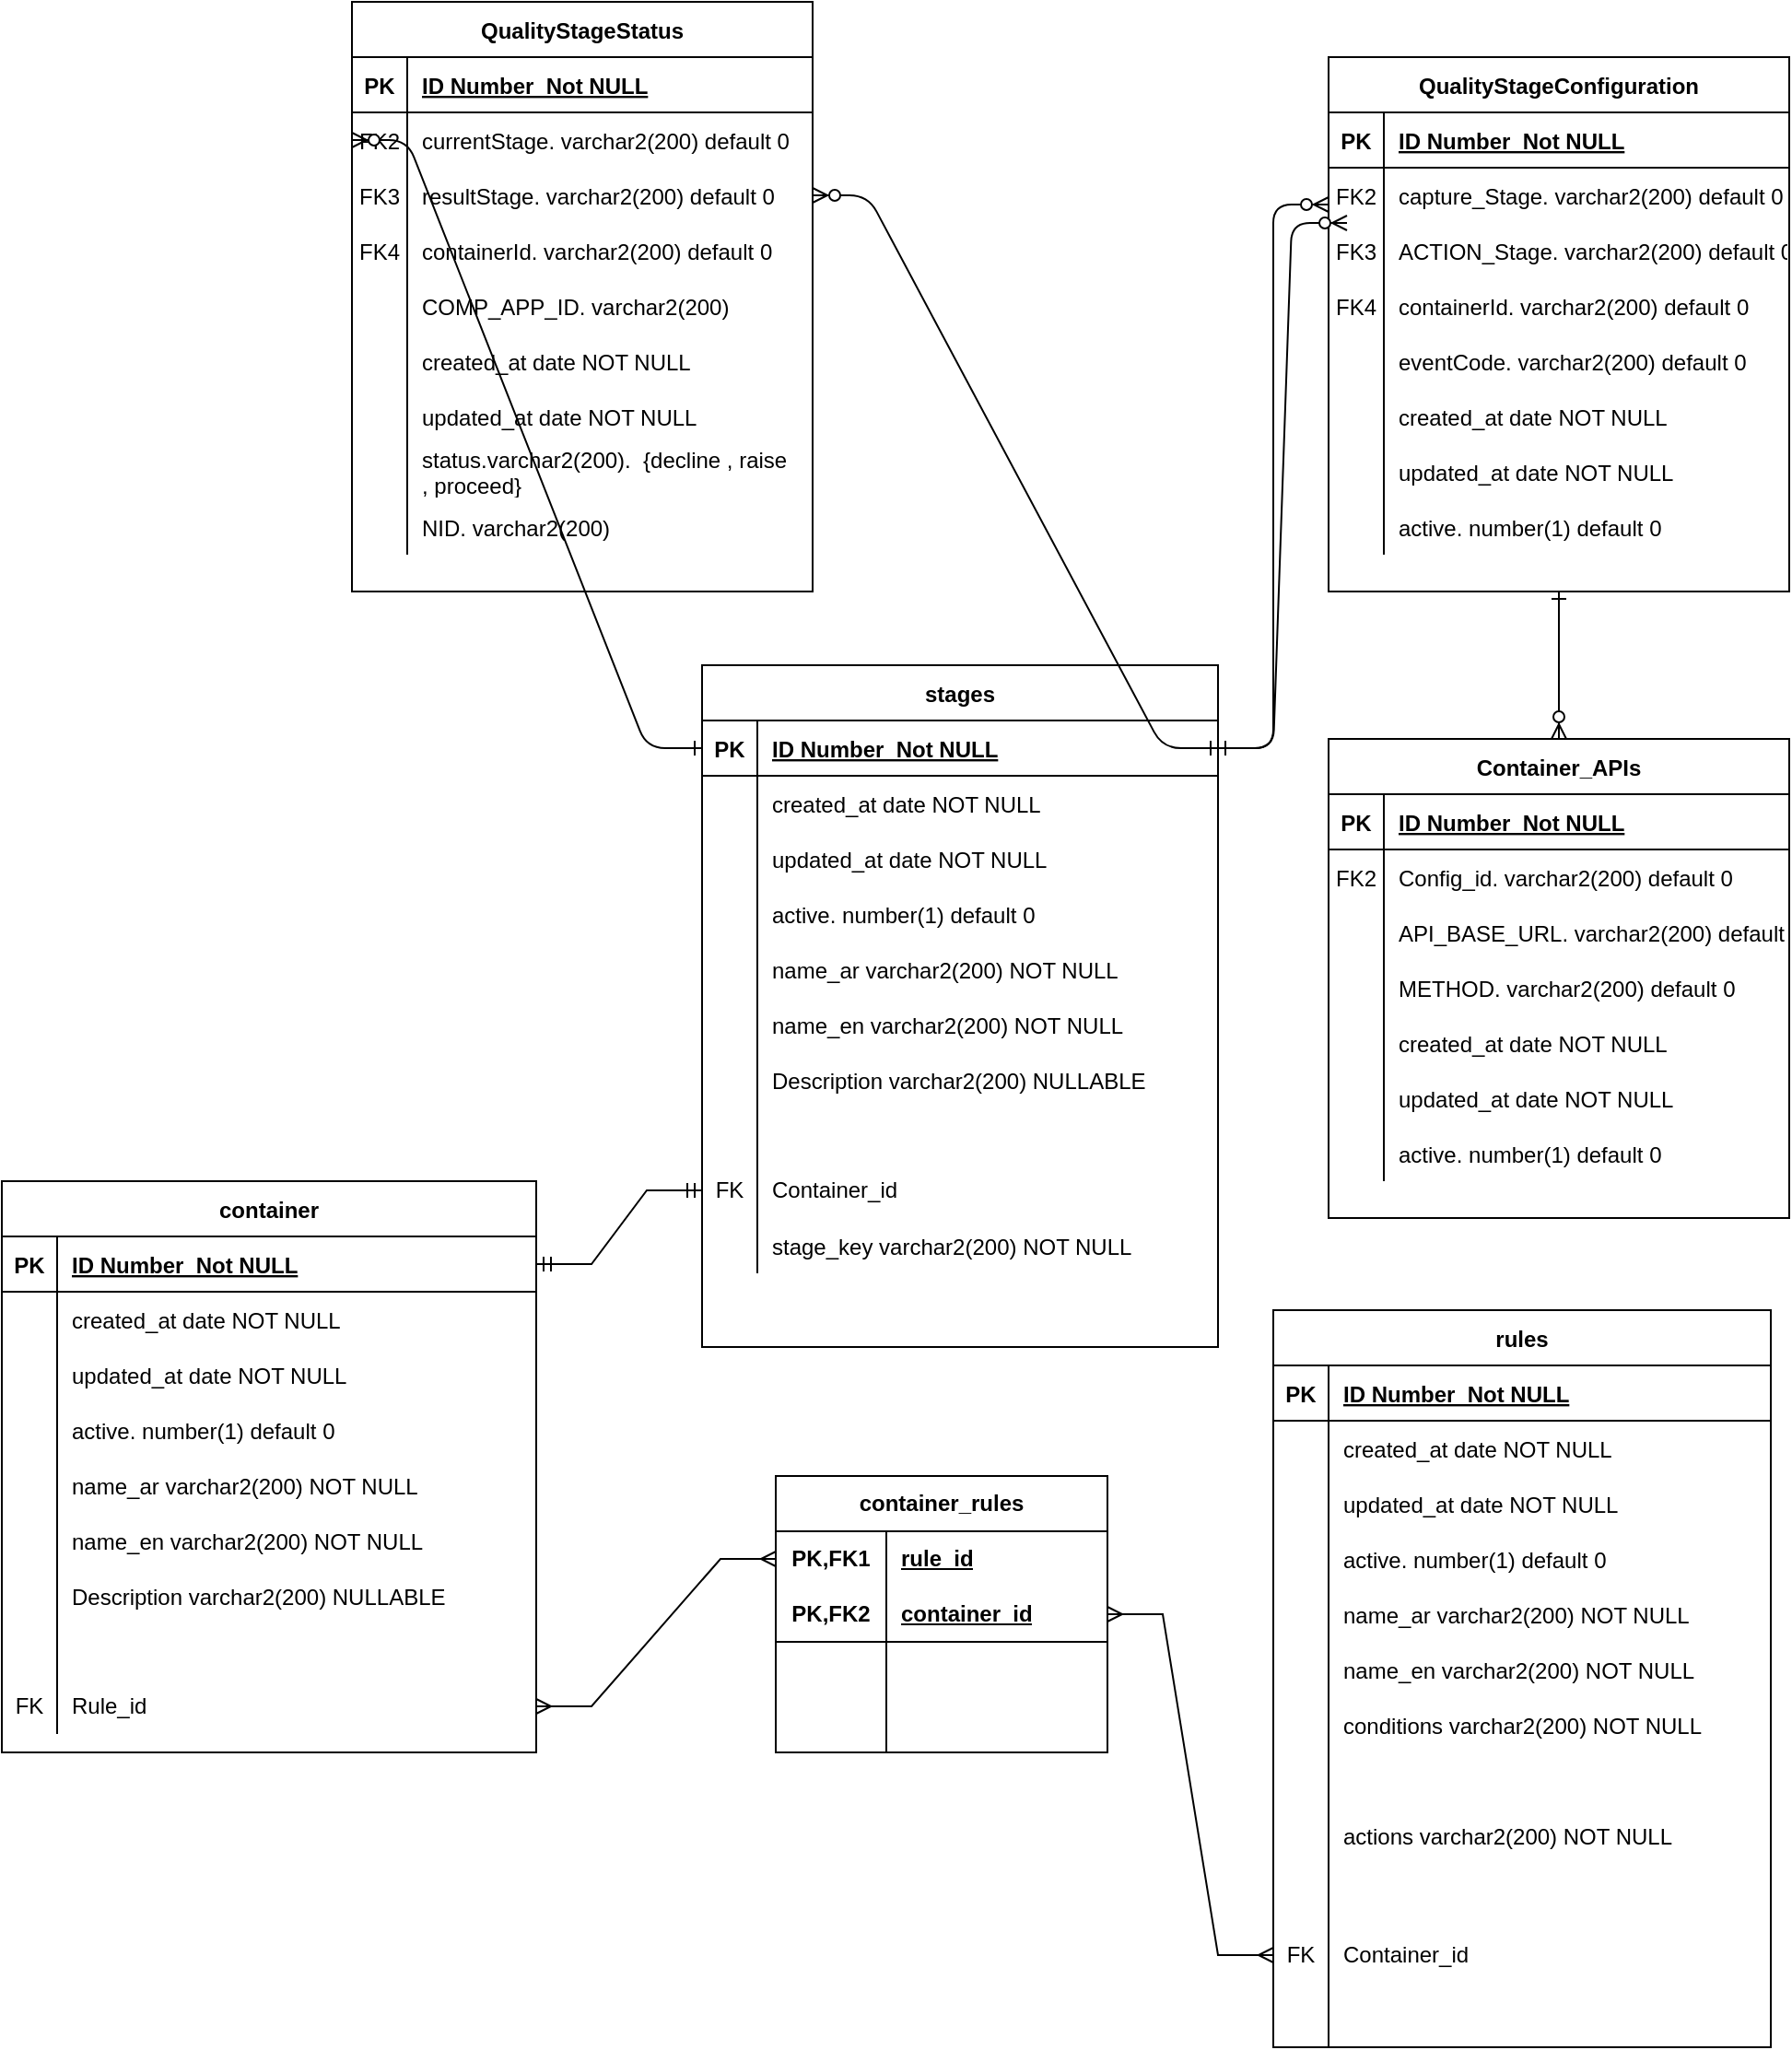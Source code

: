 <mxfile version="22.0.2" type="device">
  <diagram id="R2lEEEUBdFMjLlhIrx00" name="Page-1">
    <mxGraphModel dx="2156" dy="828" grid="1" gridSize="10" guides="1" tooltips="1" connect="1" arrows="1" fold="1" page="1" pageScale="1" pageWidth="850" pageHeight="1100" math="0" shadow="0" extFonts="Permanent Marker^https://fonts.googleapis.com/css?family=Permanent+Marker">
      <root>
        <mxCell id="0" />
        <mxCell id="1" parent="0" />
        <mxCell id="C-vyLk0tnHw3VtMMgP7b-1" value="" style="edgeStyle=entityRelationEdgeStyle;endArrow=ERzeroToMany;startArrow=ERone;endFill=1;startFill=0;exitX=1;exitY=0.5;exitDx=0;exitDy=0;" parent="1" source="jUoM_LPmM8mGUrl3-uGj-34" edge="1">
          <mxGeometry width="100" height="100" relative="1" as="geometry">
            <mxPoint x="500" y="350" as="sourcePoint" />
            <mxPoint x="580" y="380" as="targetPoint" />
          </mxGeometry>
        </mxCell>
        <mxCell id="C-vyLk0tnHw3VtMMgP7b-13" value="QualityStageConfiguration" style="shape=table;startSize=30;container=1;collapsible=1;childLayout=tableLayout;fixedRows=1;rowLines=0;fontStyle=1;align=center;resizeLast=1;" parent="1" vertex="1">
          <mxGeometry x="580" y="300" width="250" height="290" as="geometry" />
        </mxCell>
        <mxCell id="C-vyLk0tnHw3VtMMgP7b-14" value="" style="shape=partialRectangle;collapsible=0;dropTarget=0;pointerEvents=0;fillColor=none;points=[[0,0.5],[1,0.5]];portConstraint=eastwest;top=0;left=0;right=0;bottom=1;" parent="C-vyLk0tnHw3VtMMgP7b-13" vertex="1">
          <mxGeometry y="30" width="250" height="30" as="geometry" />
        </mxCell>
        <mxCell id="C-vyLk0tnHw3VtMMgP7b-15" value="PK" style="shape=partialRectangle;overflow=hidden;connectable=0;fillColor=none;top=0;left=0;bottom=0;right=0;fontStyle=1;" parent="C-vyLk0tnHw3VtMMgP7b-14" vertex="1">
          <mxGeometry width="30" height="30" as="geometry">
            <mxRectangle width="30" height="30" as="alternateBounds" />
          </mxGeometry>
        </mxCell>
        <mxCell id="C-vyLk0tnHw3VtMMgP7b-16" value="ID Number  Not NULL" style="shape=partialRectangle;overflow=hidden;connectable=0;fillColor=none;top=0;left=0;bottom=0;right=0;align=left;spacingLeft=6;fontStyle=5;" parent="C-vyLk0tnHw3VtMMgP7b-14" vertex="1">
          <mxGeometry x="30" width="220" height="30" as="geometry">
            <mxRectangle width="220" height="30" as="alternateBounds" />
          </mxGeometry>
        </mxCell>
        <mxCell id="jUoM_LPmM8mGUrl3-uGj-49" value="" style="shape=partialRectangle;collapsible=0;dropTarget=0;pointerEvents=0;fillColor=none;points=[[0,0.5],[1,0.5]];portConstraint=eastwest;top=0;left=0;right=0;bottom=0;" parent="C-vyLk0tnHw3VtMMgP7b-13" vertex="1">
          <mxGeometry y="60" width="250" height="30" as="geometry" />
        </mxCell>
        <mxCell id="jUoM_LPmM8mGUrl3-uGj-50" value="FK2" style="shape=partialRectangle;overflow=hidden;connectable=0;fillColor=none;top=0;left=0;bottom=0;right=0;" parent="jUoM_LPmM8mGUrl3-uGj-49" vertex="1">
          <mxGeometry width="30" height="30" as="geometry">
            <mxRectangle width="30" height="30" as="alternateBounds" />
          </mxGeometry>
        </mxCell>
        <mxCell id="jUoM_LPmM8mGUrl3-uGj-51" value="capture_Stage. varchar2(200) default 0 " style="shape=partialRectangle;overflow=hidden;connectable=0;fillColor=none;top=0;left=0;bottom=0;right=0;align=left;spacingLeft=6;" parent="jUoM_LPmM8mGUrl3-uGj-49" vertex="1">
          <mxGeometry x="30" width="220" height="30" as="geometry">
            <mxRectangle width="220" height="30" as="alternateBounds" />
          </mxGeometry>
        </mxCell>
        <mxCell id="jUoM_LPmM8mGUrl3-uGj-52" value="" style="shape=partialRectangle;collapsible=0;dropTarget=0;pointerEvents=0;fillColor=none;points=[[0,0.5],[1,0.5]];portConstraint=eastwest;top=0;left=0;right=0;bottom=0;" parent="C-vyLk0tnHw3VtMMgP7b-13" vertex="1">
          <mxGeometry y="90" width="250" height="30" as="geometry" />
        </mxCell>
        <mxCell id="jUoM_LPmM8mGUrl3-uGj-53" value="FK3" style="shape=partialRectangle;overflow=hidden;connectable=0;fillColor=none;top=0;left=0;bottom=0;right=0;" parent="jUoM_LPmM8mGUrl3-uGj-52" vertex="1">
          <mxGeometry width="30" height="30" as="geometry">
            <mxRectangle width="30" height="30" as="alternateBounds" />
          </mxGeometry>
        </mxCell>
        <mxCell id="jUoM_LPmM8mGUrl3-uGj-54" value="ACTION_Stage. varchar2(200) default 0 " style="shape=partialRectangle;overflow=hidden;connectable=0;fillColor=none;top=0;left=0;bottom=0;right=0;align=left;spacingLeft=6;" parent="jUoM_LPmM8mGUrl3-uGj-52" vertex="1">
          <mxGeometry x="30" width="220" height="30" as="geometry">
            <mxRectangle width="220" height="30" as="alternateBounds" />
          </mxGeometry>
        </mxCell>
        <mxCell id="jUoM_LPmM8mGUrl3-uGj-77" value="" style="shape=partialRectangle;collapsible=0;dropTarget=0;pointerEvents=0;fillColor=none;points=[[0,0.5],[1,0.5]];portConstraint=eastwest;top=0;left=0;right=0;bottom=0;" parent="C-vyLk0tnHw3VtMMgP7b-13" vertex="1">
          <mxGeometry y="120" width="250" height="30" as="geometry" />
        </mxCell>
        <mxCell id="jUoM_LPmM8mGUrl3-uGj-78" value="FK4" style="shape=partialRectangle;overflow=hidden;connectable=0;fillColor=none;top=0;left=0;bottom=0;right=0;" parent="jUoM_LPmM8mGUrl3-uGj-77" vertex="1">
          <mxGeometry width="30" height="30" as="geometry">
            <mxRectangle width="30" height="30" as="alternateBounds" />
          </mxGeometry>
        </mxCell>
        <mxCell id="jUoM_LPmM8mGUrl3-uGj-79" value="containerId. varchar2(200) default 0 " style="shape=partialRectangle;overflow=hidden;connectable=0;fillColor=none;top=0;left=0;bottom=0;right=0;align=left;spacingLeft=6;" parent="jUoM_LPmM8mGUrl3-uGj-77" vertex="1">
          <mxGeometry x="30" width="220" height="30" as="geometry">
            <mxRectangle width="220" height="30" as="alternateBounds" />
          </mxGeometry>
        </mxCell>
        <mxCell id="jUoM_LPmM8mGUrl3-uGj-46" value="" style="shape=partialRectangle;collapsible=0;dropTarget=0;pointerEvents=0;fillColor=none;points=[[0,0.5],[1,0.5]];portConstraint=eastwest;top=0;left=0;right=0;bottom=0;" parent="C-vyLk0tnHw3VtMMgP7b-13" vertex="1">
          <mxGeometry y="150" width="250" height="30" as="geometry" />
        </mxCell>
        <mxCell id="jUoM_LPmM8mGUrl3-uGj-47" value="" style="shape=partialRectangle;overflow=hidden;connectable=0;fillColor=none;top=0;left=0;bottom=0;right=0;" parent="jUoM_LPmM8mGUrl3-uGj-46" vertex="1">
          <mxGeometry width="30" height="30" as="geometry">
            <mxRectangle width="30" height="30" as="alternateBounds" />
          </mxGeometry>
        </mxCell>
        <mxCell id="jUoM_LPmM8mGUrl3-uGj-48" value="eventCode. varchar2(200) default 0 " style="shape=partialRectangle;overflow=hidden;connectable=0;fillColor=none;top=0;left=0;bottom=0;right=0;align=left;spacingLeft=6;" parent="jUoM_LPmM8mGUrl3-uGj-46" vertex="1">
          <mxGeometry x="30" width="220" height="30" as="geometry">
            <mxRectangle width="220" height="30" as="alternateBounds" />
          </mxGeometry>
        </mxCell>
        <mxCell id="C-vyLk0tnHw3VtMMgP7b-20" value="" style="shape=partialRectangle;collapsible=0;dropTarget=0;pointerEvents=0;fillColor=none;points=[[0,0.5],[1,0.5]];portConstraint=eastwest;top=0;left=0;right=0;bottom=0;" parent="C-vyLk0tnHw3VtMMgP7b-13" vertex="1">
          <mxGeometry y="180" width="250" height="30" as="geometry" />
        </mxCell>
        <mxCell id="C-vyLk0tnHw3VtMMgP7b-21" value="" style="shape=partialRectangle;overflow=hidden;connectable=0;fillColor=none;top=0;left=0;bottom=0;right=0;" parent="C-vyLk0tnHw3VtMMgP7b-20" vertex="1">
          <mxGeometry width="30" height="30" as="geometry">
            <mxRectangle width="30" height="30" as="alternateBounds" />
          </mxGeometry>
        </mxCell>
        <mxCell id="C-vyLk0tnHw3VtMMgP7b-22" value="created_at date NOT NULL" style="shape=partialRectangle;overflow=hidden;connectable=0;fillColor=none;top=0;left=0;bottom=0;right=0;align=left;spacingLeft=6;" parent="C-vyLk0tnHw3VtMMgP7b-20" vertex="1">
          <mxGeometry x="30" width="220" height="30" as="geometry">
            <mxRectangle width="220" height="30" as="alternateBounds" />
          </mxGeometry>
        </mxCell>
        <mxCell id="jUoM_LPmM8mGUrl3-uGj-1" value="" style="shape=partialRectangle;collapsible=0;dropTarget=0;pointerEvents=0;fillColor=none;points=[[0,0.5],[1,0.5]];portConstraint=eastwest;top=0;left=0;right=0;bottom=0;" parent="C-vyLk0tnHw3VtMMgP7b-13" vertex="1">
          <mxGeometry y="210" width="250" height="30" as="geometry" />
        </mxCell>
        <mxCell id="jUoM_LPmM8mGUrl3-uGj-2" value="" style="shape=partialRectangle;overflow=hidden;connectable=0;fillColor=none;top=0;left=0;bottom=0;right=0;" parent="jUoM_LPmM8mGUrl3-uGj-1" vertex="1">
          <mxGeometry width="30" height="30" as="geometry">
            <mxRectangle width="30" height="30" as="alternateBounds" />
          </mxGeometry>
        </mxCell>
        <mxCell id="jUoM_LPmM8mGUrl3-uGj-3" value="updated_at date NOT NULL" style="shape=partialRectangle;overflow=hidden;connectable=0;fillColor=none;top=0;left=0;bottom=0;right=0;align=left;spacingLeft=6;" parent="jUoM_LPmM8mGUrl3-uGj-1" vertex="1">
          <mxGeometry x="30" width="220" height="30" as="geometry">
            <mxRectangle width="220" height="30" as="alternateBounds" />
          </mxGeometry>
        </mxCell>
        <mxCell id="jUoM_LPmM8mGUrl3-uGj-30" value="" style="shape=partialRectangle;collapsible=0;dropTarget=0;pointerEvents=0;fillColor=none;points=[[0,0.5],[1,0.5]];portConstraint=eastwest;top=0;left=0;right=0;bottom=0;" parent="C-vyLk0tnHw3VtMMgP7b-13" vertex="1">
          <mxGeometry y="240" width="250" height="30" as="geometry" />
        </mxCell>
        <mxCell id="jUoM_LPmM8mGUrl3-uGj-31" value="" style="shape=partialRectangle;overflow=hidden;connectable=0;fillColor=none;top=0;left=0;bottom=0;right=0;" parent="jUoM_LPmM8mGUrl3-uGj-30" vertex="1">
          <mxGeometry width="30" height="30" as="geometry">
            <mxRectangle width="30" height="30" as="alternateBounds" />
          </mxGeometry>
        </mxCell>
        <mxCell id="jUoM_LPmM8mGUrl3-uGj-32" value="active. number(1) default 0 " style="shape=partialRectangle;overflow=hidden;connectable=0;fillColor=none;top=0;left=0;bottom=0;right=0;align=left;spacingLeft=6;" parent="jUoM_LPmM8mGUrl3-uGj-30" vertex="1">
          <mxGeometry x="30" width="220" height="30" as="geometry">
            <mxRectangle width="220" height="30" as="alternateBounds" />
          </mxGeometry>
        </mxCell>
        <mxCell id="jUoM_LPmM8mGUrl3-uGj-33" value="stages" style="shape=table;startSize=30;container=1;collapsible=1;childLayout=tableLayout;fixedRows=1;rowLines=0;fontStyle=1;align=center;resizeLast=1;" parent="1" vertex="1">
          <mxGeometry x="240" y="630" width="280" height="370" as="geometry" />
        </mxCell>
        <mxCell id="jUoM_LPmM8mGUrl3-uGj-34" value="" style="shape=partialRectangle;collapsible=0;dropTarget=0;pointerEvents=0;fillColor=none;points=[[0,0.5],[1,0.5]];portConstraint=eastwest;top=0;left=0;right=0;bottom=1;" parent="jUoM_LPmM8mGUrl3-uGj-33" vertex="1">
          <mxGeometry y="30" width="280" height="30" as="geometry" />
        </mxCell>
        <mxCell id="jUoM_LPmM8mGUrl3-uGj-35" value="PK" style="shape=partialRectangle;overflow=hidden;connectable=0;fillColor=none;top=0;left=0;bottom=0;right=0;fontStyle=1;" parent="jUoM_LPmM8mGUrl3-uGj-34" vertex="1">
          <mxGeometry width="30" height="30" as="geometry">
            <mxRectangle width="30" height="30" as="alternateBounds" />
          </mxGeometry>
        </mxCell>
        <mxCell id="jUoM_LPmM8mGUrl3-uGj-36" value="ID Number  Not NULL" style="shape=partialRectangle;overflow=hidden;connectable=0;fillColor=none;top=0;left=0;bottom=0;right=0;align=left;spacingLeft=6;fontStyle=5;" parent="jUoM_LPmM8mGUrl3-uGj-34" vertex="1">
          <mxGeometry x="30" width="250" height="30" as="geometry">
            <mxRectangle width="250" height="30" as="alternateBounds" />
          </mxGeometry>
        </mxCell>
        <mxCell id="jUoM_LPmM8mGUrl3-uGj-37" value="" style="shape=partialRectangle;collapsible=0;dropTarget=0;pointerEvents=0;fillColor=none;points=[[0,0.5],[1,0.5]];portConstraint=eastwest;top=0;left=0;right=0;bottom=0;" parent="jUoM_LPmM8mGUrl3-uGj-33" vertex="1">
          <mxGeometry y="60" width="280" height="30" as="geometry" />
        </mxCell>
        <mxCell id="jUoM_LPmM8mGUrl3-uGj-38" value="" style="shape=partialRectangle;overflow=hidden;connectable=0;fillColor=none;top=0;left=0;bottom=0;right=0;" parent="jUoM_LPmM8mGUrl3-uGj-37" vertex="1">
          <mxGeometry width="30" height="30" as="geometry">
            <mxRectangle width="30" height="30" as="alternateBounds" />
          </mxGeometry>
        </mxCell>
        <mxCell id="jUoM_LPmM8mGUrl3-uGj-39" value="created_at date NOT NULL" style="shape=partialRectangle;overflow=hidden;connectable=0;fillColor=none;top=0;left=0;bottom=0;right=0;align=left;spacingLeft=6;" parent="jUoM_LPmM8mGUrl3-uGj-37" vertex="1">
          <mxGeometry x="30" width="250" height="30" as="geometry">
            <mxRectangle width="250" height="30" as="alternateBounds" />
          </mxGeometry>
        </mxCell>
        <mxCell id="jUoM_LPmM8mGUrl3-uGj-40" value="" style="shape=partialRectangle;collapsible=0;dropTarget=0;pointerEvents=0;fillColor=none;points=[[0,0.5],[1,0.5]];portConstraint=eastwest;top=0;left=0;right=0;bottom=0;" parent="jUoM_LPmM8mGUrl3-uGj-33" vertex="1">
          <mxGeometry y="90" width="280" height="30" as="geometry" />
        </mxCell>
        <mxCell id="jUoM_LPmM8mGUrl3-uGj-41" value="" style="shape=partialRectangle;overflow=hidden;connectable=0;fillColor=none;top=0;left=0;bottom=0;right=0;" parent="jUoM_LPmM8mGUrl3-uGj-40" vertex="1">
          <mxGeometry width="30" height="30" as="geometry">
            <mxRectangle width="30" height="30" as="alternateBounds" />
          </mxGeometry>
        </mxCell>
        <mxCell id="jUoM_LPmM8mGUrl3-uGj-42" value="updated_at date NOT NULL" style="shape=partialRectangle;overflow=hidden;connectable=0;fillColor=none;top=0;left=0;bottom=0;right=0;align=left;spacingLeft=6;" parent="jUoM_LPmM8mGUrl3-uGj-40" vertex="1">
          <mxGeometry x="30" width="250" height="30" as="geometry">
            <mxRectangle width="250" height="30" as="alternateBounds" />
          </mxGeometry>
        </mxCell>
        <mxCell id="jUoM_LPmM8mGUrl3-uGj-43" value="" style="shape=partialRectangle;collapsible=0;dropTarget=0;pointerEvents=0;fillColor=none;points=[[0,0.5],[1,0.5]];portConstraint=eastwest;top=0;left=0;right=0;bottom=0;" parent="jUoM_LPmM8mGUrl3-uGj-33" vertex="1">
          <mxGeometry y="120" width="280" height="30" as="geometry" />
        </mxCell>
        <mxCell id="jUoM_LPmM8mGUrl3-uGj-44" value="" style="shape=partialRectangle;overflow=hidden;connectable=0;fillColor=none;top=0;left=0;bottom=0;right=0;" parent="jUoM_LPmM8mGUrl3-uGj-43" vertex="1">
          <mxGeometry width="30" height="30" as="geometry">
            <mxRectangle width="30" height="30" as="alternateBounds" />
          </mxGeometry>
        </mxCell>
        <mxCell id="jUoM_LPmM8mGUrl3-uGj-45" value="active. number(1) default 0 " style="shape=partialRectangle;overflow=hidden;connectable=0;fillColor=none;top=0;left=0;bottom=0;right=0;align=left;spacingLeft=6;" parent="jUoM_LPmM8mGUrl3-uGj-43" vertex="1">
          <mxGeometry x="30" width="250" height="30" as="geometry">
            <mxRectangle width="250" height="30" as="alternateBounds" />
          </mxGeometry>
        </mxCell>
        <mxCell id="jUoM_LPmM8mGUrl3-uGj-105" value="" style="shape=partialRectangle;collapsible=0;dropTarget=0;pointerEvents=0;fillColor=none;points=[[0,0.5],[1,0.5]];portConstraint=eastwest;top=0;left=0;right=0;bottom=0;" parent="jUoM_LPmM8mGUrl3-uGj-33" vertex="1">
          <mxGeometry y="150" width="280" height="30" as="geometry" />
        </mxCell>
        <mxCell id="jUoM_LPmM8mGUrl3-uGj-106" value="" style="shape=partialRectangle;overflow=hidden;connectable=0;fillColor=none;top=0;left=0;bottom=0;right=0;" parent="jUoM_LPmM8mGUrl3-uGj-105" vertex="1">
          <mxGeometry width="30" height="30" as="geometry">
            <mxRectangle width="30" height="30" as="alternateBounds" />
          </mxGeometry>
        </mxCell>
        <mxCell id="jUoM_LPmM8mGUrl3-uGj-107" value="name_ar varchar2(200) NOT NULL" style="shape=partialRectangle;overflow=hidden;connectable=0;fillColor=none;top=0;left=0;bottom=0;right=0;align=left;spacingLeft=6;" parent="jUoM_LPmM8mGUrl3-uGj-105" vertex="1">
          <mxGeometry x="30" width="250" height="30" as="geometry">
            <mxRectangle width="250" height="30" as="alternateBounds" />
          </mxGeometry>
        </mxCell>
        <mxCell id="jUoM_LPmM8mGUrl3-uGj-108" value="" style="shape=partialRectangle;collapsible=0;dropTarget=0;pointerEvents=0;fillColor=none;points=[[0,0.5],[1,0.5]];portConstraint=eastwest;top=0;left=0;right=0;bottom=0;" parent="jUoM_LPmM8mGUrl3-uGj-33" vertex="1">
          <mxGeometry y="180" width="280" height="30" as="geometry" />
        </mxCell>
        <mxCell id="jUoM_LPmM8mGUrl3-uGj-109" value="" style="shape=partialRectangle;overflow=hidden;connectable=0;fillColor=none;top=0;left=0;bottom=0;right=0;" parent="jUoM_LPmM8mGUrl3-uGj-108" vertex="1">
          <mxGeometry width="30" height="30" as="geometry">
            <mxRectangle width="30" height="30" as="alternateBounds" />
          </mxGeometry>
        </mxCell>
        <mxCell id="jUoM_LPmM8mGUrl3-uGj-110" value="name_en varchar2(200) NOT NULL" style="shape=partialRectangle;overflow=hidden;connectable=0;fillColor=none;top=0;left=0;bottom=0;right=0;align=left;spacingLeft=6;" parent="jUoM_LPmM8mGUrl3-uGj-108" vertex="1">
          <mxGeometry x="30" width="250" height="30" as="geometry">
            <mxRectangle width="250" height="30" as="alternateBounds" />
          </mxGeometry>
        </mxCell>
        <mxCell id="jUoM_LPmM8mGUrl3-uGj-111" value="" style="shape=partialRectangle;collapsible=0;dropTarget=0;pointerEvents=0;fillColor=none;points=[[0,0.5],[1,0.5]];portConstraint=eastwest;top=0;left=0;right=0;bottom=0;" parent="jUoM_LPmM8mGUrl3-uGj-33" vertex="1">
          <mxGeometry y="210" width="280" height="30" as="geometry" />
        </mxCell>
        <mxCell id="jUoM_LPmM8mGUrl3-uGj-112" value="" style="shape=partialRectangle;overflow=hidden;connectable=0;fillColor=none;top=0;left=0;bottom=0;right=0;" parent="jUoM_LPmM8mGUrl3-uGj-111" vertex="1">
          <mxGeometry width="30" height="30" as="geometry">
            <mxRectangle width="30" height="30" as="alternateBounds" />
          </mxGeometry>
        </mxCell>
        <mxCell id="jUoM_LPmM8mGUrl3-uGj-113" value="Description varchar2(200) NULLABLE" style="shape=partialRectangle;overflow=hidden;connectable=0;fillColor=none;top=0;left=0;bottom=0;right=0;align=left;spacingLeft=6;" parent="jUoM_LPmM8mGUrl3-uGj-111" vertex="1">
          <mxGeometry x="30" width="250" height="30" as="geometry">
            <mxRectangle width="250" height="30" as="alternateBounds" />
          </mxGeometry>
        </mxCell>
        <mxCell id="jUoM_LPmM8mGUrl3-uGj-141" value="" style="shape=partialRectangle;collapsible=0;dropTarget=0;pointerEvents=0;fillColor=none;points=[[0,0.5],[1,0.5]];portConstraint=eastwest;top=0;left=0;right=0;bottom=0;" parent="jUoM_LPmM8mGUrl3-uGj-33" vertex="1">
          <mxGeometry y="240" width="280" height="30" as="geometry" />
        </mxCell>
        <mxCell id="jUoM_LPmM8mGUrl3-uGj-142" value="" style="shape=partialRectangle;overflow=hidden;connectable=0;fillColor=none;top=0;left=0;bottom=0;right=0;" parent="jUoM_LPmM8mGUrl3-uGj-141" vertex="1">
          <mxGeometry width="30" height="30" as="geometry">
            <mxRectangle width="30" height="30" as="alternateBounds" />
          </mxGeometry>
        </mxCell>
        <mxCell id="jUoM_LPmM8mGUrl3-uGj-143" value="" style="shape=partialRectangle;overflow=hidden;connectable=0;fillColor=none;top=0;left=0;bottom=0;right=0;align=left;spacingLeft=6;" parent="jUoM_LPmM8mGUrl3-uGj-141" vertex="1">
          <mxGeometry x="30" width="250" height="30" as="geometry">
            <mxRectangle width="250" height="30" as="alternateBounds" />
          </mxGeometry>
        </mxCell>
        <mxCell id="jUoM_LPmM8mGUrl3-uGj-145" value="" style="shape=tableRow;horizontal=0;startSize=0;swimlaneHead=0;swimlaneBody=0;fillColor=none;collapsible=0;dropTarget=0;points=[[0,0.5],[1,0.5]];portConstraint=eastwest;top=0;left=0;right=0;bottom=0;" parent="jUoM_LPmM8mGUrl3-uGj-33" vertex="1">
          <mxGeometry y="270" width="280" height="30" as="geometry" />
        </mxCell>
        <mxCell id="jUoM_LPmM8mGUrl3-uGj-146" value="FK" style="shape=partialRectangle;connectable=0;fillColor=none;top=0;left=0;bottom=0;right=0;fontStyle=0;overflow=hidden;whiteSpace=wrap;html=1;" parent="jUoM_LPmM8mGUrl3-uGj-145" vertex="1">
          <mxGeometry width="30" height="30" as="geometry">
            <mxRectangle width="30" height="30" as="alternateBounds" />
          </mxGeometry>
        </mxCell>
        <mxCell id="jUoM_LPmM8mGUrl3-uGj-147" value="Container_id" style="shape=partialRectangle;connectable=0;fillColor=none;top=0;left=0;bottom=0;right=0;align=left;spacingLeft=6;fontStyle=0;overflow=hidden;whiteSpace=wrap;html=1;" parent="jUoM_LPmM8mGUrl3-uGj-145" vertex="1">
          <mxGeometry x="30" width="250" height="30" as="geometry">
            <mxRectangle width="250" height="30" as="alternateBounds" />
          </mxGeometry>
        </mxCell>
        <mxCell id="jUoM_LPmM8mGUrl3-uGj-228" value="" style="shape=partialRectangle;collapsible=0;dropTarget=0;pointerEvents=0;fillColor=none;points=[[0,0.5],[1,0.5]];portConstraint=eastwest;top=0;left=0;right=0;bottom=0;" parent="jUoM_LPmM8mGUrl3-uGj-33" vertex="1">
          <mxGeometry y="300" width="280" height="30" as="geometry" />
        </mxCell>
        <mxCell id="jUoM_LPmM8mGUrl3-uGj-229" value="" style="shape=partialRectangle;overflow=hidden;connectable=0;fillColor=none;top=0;left=0;bottom=0;right=0;" parent="jUoM_LPmM8mGUrl3-uGj-228" vertex="1">
          <mxGeometry width="30" height="30" as="geometry">
            <mxRectangle width="30" height="30" as="alternateBounds" />
          </mxGeometry>
        </mxCell>
        <mxCell id="jUoM_LPmM8mGUrl3-uGj-230" value="stage_key varchar2(200) NOT NULL" style="shape=partialRectangle;overflow=hidden;connectable=0;fillColor=none;top=0;left=0;bottom=0;right=0;align=left;spacingLeft=6;" parent="jUoM_LPmM8mGUrl3-uGj-228" vertex="1">
          <mxGeometry x="30" width="250" height="30" as="geometry">
            <mxRectangle width="250" height="30" as="alternateBounds" />
          </mxGeometry>
        </mxCell>
        <mxCell id="jUoM_LPmM8mGUrl3-uGj-80" value="QualityStageStatus" style="shape=table;startSize=30;container=1;collapsible=1;childLayout=tableLayout;fixedRows=1;rowLines=0;fontStyle=1;align=center;resizeLast=1;" parent="1" vertex="1">
          <mxGeometry x="50" y="270" width="250" height="320" as="geometry" />
        </mxCell>
        <mxCell id="jUoM_LPmM8mGUrl3-uGj-81" value="" style="shape=partialRectangle;collapsible=0;dropTarget=0;pointerEvents=0;fillColor=none;points=[[0,0.5],[1,0.5]];portConstraint=eastwest;top=0;left=0;right=0;bottom=1;" parent="jUoM_LPmM8mGUrl3-uGj-80" vertex="1">
          <mxGeometry y="30" width="250" height="30" as="geometry" />
        </mxCell>
        <mxCell id="jUoM_LPmM8mGUrl3-uGj-82" value="PK" style="shape=partialRectangle;overflow=hidden;connectable=0;fillColor=none;top=0;left=0;bottom=0;right=0;fontStyle=1;" parent="jUoM_LPmM8mGUrl3-uGj-81" vertex="1">
          <mxGeometry width="30" height="30" as="geometry">
            <mxRectangle width="30" height="30" as="alternateBounds" />
          </mxGeometry>
        </mxCell>
        <mxCell id="jUoM_LPmM8mGUrl3-uGj-83" value="ID Number  Not NULL" style="shape=partialRectangle;overflow=hidden;connectable=0;fillColor=none;top=0;left=0;bottom=0;right=0;align=left;spacingLeft=6;fontStyle=5;" parent="jUoM_LPmM8mGUrl3-uGj-81" vertex="1">
          <mxGeometry x="30" width="220" height="30" as="geometry">
            <mxRectangle width="220" height="30" as="alternateBounds" />
          </mxGeometry>
        </mxCell>
        <mxCell id="jUoM_LPmM8mGUrl3-uGj-84" value="" style="shape=partialRectangle;collapsible=0;dropTarget=0;pointerEvents=0;fillColor=none;points=[[0,0.5],[1,0.5]];portConstraint=eastwest;top=0;left=0;right=0;bottom=0;" parent="jUoM_LPmM8mGUrl3-uGj-80" vertex="1">
          <mxGeometry y="60" width="250" height="30" as="geometry" />
        </mxCell>
        <mxCell id="jUoM_LPmM8mGUrl3-uGj-85" value="FK2" style="shape=partialRectangle;overflow=hidden;connectable=0;fillColor=none;top=0;left=0;bottom=0;right=0;" parent="jUoM_LPmM8mGUrl3-uGj-84" vertex="1">
          <mxGeometry width="30" height="30" as="geometry">
            <mxRectangle width="30" height="30" as="alternateBounds" />
          </mxGeometry>
        </mxCell>
        <mxCell id="jUoM_LPmM8mGUrl3-uGj-86" value="currentStage. varchar2(200) default 0 " style="shape=partialRectangle;overflow=hidden;connectable=0;fillColor=none;top=0;left=0;bottom=0;right=0;align=left;spacingLeft=6;" parent="jUoM_LPmM8mGUrl3-uGj-84" vertex="1">
          <mxGeometry x="30" width="220" height="30" as="geometry">
            <mxRectangle width="220" height="30" as="alternateBounds" />
          </mxGeometry>
        </mxCell>
        <mxCell id="jUoM_LPmM8mGUrl3-uGj-87" value="" style="shape=partialRectangle;collapsible=0;dropTarget=0;pointerEvents=0;fillColor=none;points=[[0,0.5],[1,0.5]];portConstraint=eastwest;top=0;left=0;right=0;bottom=0;" parent="jUoM_LPmM8mGUrl3-uGj-80" vertex="1">
          <mxGeometry y="90" width="250" height="30" as="geometry" />
        </mxCell>
        <mxCell id="jUoM_LPmM8mGUrl3-uGj-88" value="FK3" style="shape=partialRectangle;overflow=hidden;connectable=0;fillColor=none;top=0;left=0;bottom=0;right=0;" parent="jUoM_LPmM8mGUrl3-uGj-87" vertex="1">
          <mxGeometry width="30" height="30" as="geometry">
            <mxRectangle width="30" height="30" as="alternateBounds" />
          </mxGeometry>
        </mxCell>
        <mxCell id="jUoM_LPmM8mGUrl3-uGj-89" value="resultStage. varchar2(200) default 0 " style="shape=partialRectangle;overflow=hidden;connectable=0;fillColor=none;top=0;left=0;bottom=0;right=0;align=left;spacingLeft=6;" parent="jUoM_LPmM8mGUrl3-uGj-87" vertex="1">
          <mxGeometry x="30" width="220" height="30" as="geometry">
            <mxRectangle width="220" height="30" as="alternateBounds" />
          </mxGeometry>
        </mxCell>
        <mxCell id="jUoM_LPmM8mGUrl3-uGj-90" value="" style="shape=partialRectangle;collapsible=0;dropTarget=0;pointerEvents=0;fillColor=none;points=[[0,0.5],[1,0.5]];portConstraint=eastwest;top=0;left=0;right=0;bottom=0;" parent="jUoM_LPmM8mGUrl3-uGj-80" vertex="1">
          <mxGeometry y="120" width="250" height="30" as="geometry" />
        </mxCell>
        <mxCell id="jUoM_LPmM8mGUrl3-uGj-91" value="FK4" style="shape=partialRectangle;overflow=hidden;connectable=0;fillColor=none;top=0;left=0;bottom=0;right=0;" parent="jUoM_LPmM8mGUrl3-uGj-90" vertex="1">
          <mxGeometry width="30" height="30" as="geometry">
            <mxRectangle width="30" height="30" as="alternateBounds" />
          </mxGeometry>
        </mxCell>
        <mxCell id="jUoM_LPmM8mGUrl3-uGj-92" value="containerId. varchar2(200) default 0 " style="shape=partialRectangle;overflow=hidden;connectable=0;fillColor=none;top=0;left=0;bottom=0;right=0;align=left;spacingLeft=6;" parent="jUoM_LPmM8mGUrl3-uGj-90" vertex="1">
          <mxGeometry x="30" width="220" height="30" as="geometry">
            <mxRectangle width="220" height="30" as="alternateBounds" />
          </mxGeometry>
        </mxCell>
        <mxCell id="jUoM_LPmM8mGUrl3-uGj-93" value="" style="shape=partialRectangle;collapsible=0;dropTarget=0;pointerEvents=0;fillColor=none;points=[[0,0.5],[1,0.5]];portConstraint=eastwest;top=0;left=0;right=0;bottom=0;" parent="jUoM_LPmM8mGUrl3-uGj-80" vertex="1">
          <mxGeometry y="150" width="250" height="30" as="geometry" />
        </mxCell>
        <mxCell id="jUoM_LPmM8mGUrl3-uGj-94" value="" style="shape=partialRectangle;overflow=hidden;connectable=0;fillColor=none;top=0;left=0;bottom=0;right=0;" parent="jUoM_LPmM8mGUrl3-uGj-93" vertex="1">
          <mxGeometry width="30" height="30" as="geometry">
            <mxRectangle width="30" height="30" as="alternateBounds" />
          </mxGeometry>
        </mxCell>
        <mxCell id="jUoM_LPmM8mGUrl3-uGj-95" value="COMP_APP_ID. varchar2(200)  " style="shape=partialRectangle;overflow=hidden;connectable=0;fillColor=none;top=0;left=0;bottom=0;right=0;align=left;spacingLeft=6;" parent="jUoM_LPmM8mGUrl3-uGj-93" vertex="1">
          <mxGeometry x="30" width="220" height="30" as="geometry">
            <mxRectangle width="220" height="30" as="alternateBounds" />
          </mxGeometry>
        </mxCell>
        <mxCell id="jUoM_LPmM8mGUrl3-uGj-96" value="" style="shape=partialRectangle;collapsible=0;dropTarget=0;pointerEvents=0;fillColor=none;points=[[0,0.5],[1,0.5]];portConstraint=eastwest;top=0;left=0;right=0;bottom=0;" parent="jUoM_LPmM8mGUrl3-uGj-80" vertex="1">
          <mxGeometry y="180" width="250" height="30" as="geometry" />
        </mxCell>
        <mxCell id="jUoM_LPmM8mGUrl3-uGj-97" value="" style="shape=partialRectangle;overflow=hidden;connectable=0;fillColor=none;top=0;left=0;bottom=0;right=0;" parent="jUoM_LPmM8mGUrl3-uGj-96" vertex="1">
          <mxGeometry width="30" height="30" as="geometry">
            <mxRectangle width="30" height="30" as="alternateBounds" />
          </mxGeometry>
        </mxCell>
        <mxCell id="jUoM_LPmM8mGUrl3-uGj-98" value="created_at date NOT NULL" style="shape=partialRectangle;overflow=hidden;connectable=0;fillColor=none;top=0;left=0;bottom=0;right=0;align=left;spacingLeft=6;" parent="jUoM_LPmM8mGUrl3-uGj-96" vertex="1">
          <mxGeometry x="30" width="220" height="30" as="geometry">
            <mxRectangle width="220" height="30" as="alternateBounds" />
          </mxGeometry>
        </mxCell>
        <mxCell id="jUoM_LPmM8mGUrl3-uGj-99" value="" style="shape=partialRectangle;collapsible=0;dropTarget=0;pointerEvents=0;fillColor=none;points=[[0,0.5],[1,0.5]];portConstraint=eastwest;top=0;left=0;right=0;bottom=0;" parent="jUoM_LPmM8mGUrl3-uGj-80" vertex="1">
          <mxGeometry y="210" width="250" height="30" as="geometry" />
        </mxCell>
        <mxCell id="jUoM_LPmM8mGUrl3-uGj-100" value="" style="shape=partialRectangle;overflow=hidden;connectable=0;fillColor=none;top=0;left=0;bottom=0;right=0;" parent="jUoM_LPmM8mGUrl3-uGj-99" vertex="1">
          <mxGeometry width="30" height="30" as="geometry">
            <mxRectangle width="30" height="30" as="alternateBounds" />
          </mxGeometry>
        </mxCell>
        <mxCell id="jUoM_LPmM8mGUrl3-uGj-101" value="updated_at date NOT NULL" style="shape=partialRectangle;overflow=hidden;connectable=0;fillColor=none;top=0;left=0;bottom=0;right=0;align=left;spacingLeft=6;" parent="jUoM_LPmM8mGUrl3-uGj-99" vertex="1">
          <mxGeometry x="30" width="220" height="30" as="geometry">
            <mxRectangle width="220" height="30" as="alternateBounds" />
          </mxGeometry>
        </mxCell>
        <mxCell id="jUoM_LPmM8mGUrl3-uGj-102" value="" style="shape=partialRectangle;collapsible=0;dropTarget=0;pointerEvents=0;fillColor=none;points=[[0,0.5],[1,0.5]];portConstraint=eastwest;top=0;left=0;right=0;bottom=0;" parent="jUoM_LPmM8mGUrl3-uGj-80" vertex="1">
          <mxGeometry y="240" width="250" height="30" as="geometry" />
        </mxCell>
        <mxCell id="jUoM_LPmM8mGUrl3-uGj-103" value="" style="shape=partialRectangle;overflow=hidden;connectable=0;fillColor=none;top=0;left=0;bottom=0;right=0;" parent="jUoM_LPmM8mGUrl3-uGj-102" vertex="1">
          <mxGeometry width="30" height="30" as="geometry">
            <mxRectangle width="30" height="30" as="alternateBounds" />
          </mxGeometry>
        </mxCell>
        <mxCell id="jUoM_LPmM8mGUrl3-uGj-104" value="status.varchar2(200).  {decline , raise &#xa;, proceed} " style="shape=partialRectangle;overflow=hidden;connectable=0;fillColor=none;top=0;left=0;bottom=0;right=0;align=left;spacingLeft=6;" parent="jUoM_LPmM8mGUrl3-uGj-102" vertex="1">
          <mxGeometry x="30" width="220" height="30" as="geometry">
            <mxRectangle width="220" height="30" as="alternateBounds" />
          </mxGeometry>
        </mxCell>
        <mxCell id="jUoM_LPmM8mGUrl3-uGj-225" value="" style="shape=partialRectangle;collapsible=0;dropTarget=0;pointerEvents=0;fillColor=none;points=[[0,0.5],[1,0.5]];portConstraint=eastwest;top=0;left=0;right=0;bottom=0;" parent="jUoM_LPmM8mGUrl3-uGj-80" vertex="1">
          <mxGeometry y="270" width="250" height="30" as="geometry" />
        </mxCell>
        <mxCell id="jUoM_LPmM8mGUrl3-uGj-226" value="" style="shape=partialRectangle;overflow=hidden;connectable=0;fillColor=none;top=0;left=0;bottom=0;right=0;" parent="jUoM_LPmM8mGUrl3-uGj-225" vertex="1">
          <mxGeometry width="30" height="30" as="geometry">
            <mxRectangle width="30" height="30" as="alternateBounds" />
          </mxGeometry>
        </mxCell>
        <mxCell id="jUoM_LPmM8mGUrl3-uGj-227" value="NID. varchar2(200)  " style="shape=partialRectangle;overflow=hidden;connectable=0;fillColor=none;top=0;left=0;bottom=0;right=0;align=left;spacingLeft=6;" parent="jUoM_LPmM8mGUrl3-uGj-225" vertex="1">
          <mxGeometry x="30" width="220" height="30" as="geometry">
            <mxRectangle width="220" height="30" as="alternateBounds" />
          </mxGeometry>
        </mxCell>
        <mxCell id="jUoM_LPmM8mGUrl3-uGj-138" value="" style="edgeStyle=entityRelationEdgeStyle;endArrow=ERzeroToMany;startArrow=ERone;endFill=1;startFill=0;exitX=0;exitY=0.5;exitDx=0;exitDy=0;entryX=0;entryY=0.5;entryDx=0;entryDy=0;" parent="1" source="jUoM_LPmM8mGUrl3-uGj-34" target="jUoM_LPmM8mGUrl3-uGj-84" edge="1">
          <mxGeometry width="100" height="100" relative="1" as="geometry">
            <mxPoint x="115.0" y="800" as="sourcePoint" />
            <mxPoint x="-130" y="360" as="targetPoint" />
            <Array as="points">
              <mxPoint x="-235" y="725" />
              <mxPoint x="20" y="730" />
              <mxPoint x="-10" y="640" />
              <mxPoint x="-60" y="710" />
            </Array>
          </mxGeometry>
        </mxCell>
        <mxCell id="jUoM_LPmM8mGUrl3-uGj-139" value="" style="edgeStyle=entityRelationEdgeStyle;endArrow=ERzeroToMany;startArrow=ERone;endFill=1;startFill=0;exitX=1;exitY=0.5;exitDx=0;exitDy=0;" parent="1" source="jUoM_LPmM8mGUrl3-uGj-34" edge="1">
          <mxGeometry width="100" height="100" relative="1" as="geometry">
            <mxPoint x="530" y="685" as="sourcePoint" />
            <mxPoint x="590" y="390" as="targetPoint" />
          </mxGeometry>
        </mxCell>
        <mxCell id="jUoM_LPmM8mGUrl3-uGj-140" value="" style="edgeStyle=entityRelationEdgeStyle;endArrow=ERzeroToMany;startArrow=ERone;endFill=1;startFill=0;exitX=1;exitY=0.5;exitDx=0;exitDy=0;" parent="1" source="jUoM_LPmM8mGUrl3-uGj-34" target="jUoM_LPmM8mGUrl3-uGj-87" edge="1">
          <mxGeometry width="100" height="100" relative="1" as="geometry">
            <mxPoint x="310.0" y="675" as="sourcePoint" />
            <mxPoint x="370.0" y="375" as="targetPoint" />
            <Array as="points">
              <mxPoint x="-100" y="705" />
              <mxPoint x="170" y="700" />
              <mxPoint x="100" y="700" />
              <mxPoint x="80" y="660" />
              <mxPoint x="150" y="690" />
            </Array>
          </mxGeometry>
        </mxCell>
        <mxCell id="jUoM_LPmM8mGUrl3-uGj-148" value="container" style="shape=table;startSize=30;container=1;collapsible=1;childLayout=tableLayout;fixedRows=1;rowLines=0;fontStyle=1;align=center;resizeLast=1;" parent="1" vertex="1">
          <mxGeometry x="-140" y="910" width="290" height="310" as="geometry" />
        </mxCell>
        <mxCell id="jUoM_LPmM8mGUrl3-uGj-149" value="" style="shape=partialRectangle;collapsible=0;dropTarget=0;pointerEvents=0;fillColor=none;points=[[0,0.5],[1,0.5]];portConstraint=eastwest;top=0;left=0;right=0;bottom=1;" parent="jUoM_LPmM8mGUrl3-uGj-148" vertex="1">
          <mxGeometry y="30" width="290" height="30" as="geometry" />
        </mxCell>
        <mxCell id="jUoM_LPmM8mGUrl3-uGj-150" value="PK" style="shape=partialRectangle;overflow=hidden;connectable=0;fillColor=none;top=0;left=0;bottom=0;right=0;fontStyle=1;" parent="jUoM_LPmM8mGUrl3-uGj-149" vertex="1">
          <mxGeometry width="30" height="30" as="geometry">
            <mxRectangle width="30" height="30" as="alternateBounds" />
          </mxGeometry>
        </mxCell>
        <mxCell id="jUoM_LPmM8mGUrl3-uGj-151" value="ID Number  Not NULL" style="shape=partialRectangle;overflow=hidden;connectable=0;fillColor=none;top=0;left=0;bottom=0;right=0;align=left;spacingLeft=6;fontStyle=5;" parent="jUoM_LPmM8mGUrl3-uGj-149" vertex="1">
          <mxGeometry x="30" width="260" height="30" as="geometry">
            <mxRectangle width="260" height="30" as="alternateBounds" />
          </mxGeometry>
        </mxCell>
        <mxCell id="jUoM_LPmM8mGUrl3-uGj-152" value="" style="shape=partialRectangle;collapsible=0;dropTarget=0;pointerEvents=0;fillColor=none;points=[[0,0.5],[1,0.5]];portConstraint=eastwest;top=0;left=0;right=0;bottom=0;" parent="jUoM_LPmM8mGUrl3-uGj-148" vertex="1">
          <mxGeometry y="60" width="290" height="30" as="geometry" />
        </mxCell>
        <mxCell id="jUoM_LPmM8mGUrl3-uGj-153" value="" style="shape=partialRectangle;overflow=hidden;connectable=0;fillColor=none;top=0;left=0;bottom=0;right=0;" parent="jUoM_LPmM8mGUrl3-uGj-152" vertex="1">
          <mxGeometry width="30" height="30" as="geometry">
            <mxRectangle width="30" height="30" as="alternateBounds" />
          </mxGeometry>
        </mxCell>
        <mxCell id="jUoM_LPmM8mGUrl3-uGj-154" value="created_at date NOT NULL" style="shape=partialRectangle;overflow=hidden;connectable=0;fillColor=none;top=0;left=0;bottom=0;right=0;align=left;spacingLeft=6;" parent="jUoM_LPmM8mGUrl3-uGj-152" vertex="1">
          <mxGeometry x="30" width="260" height="30" as="geometry">
            <mxRectangle width="260" height="30" as="alternateBounds" />
          </mxGeometry>
        </mxCell>
        <mxCell id="jUoM_LPmM8mGUrl3-uGj-155" value="" style="shape=partialRectangle;collapsible=0;dropTarget=0;pointerEvents=0;fillColor=none;points=[[0,0.5],[1,0.5]];portConstraint=eastwest;top=0;left=0;right=0;bottom=0;" parent="jUoM_LPmM8mGUrl3-uGj-148" vertex="1">
          <mxGeometry y="90" width="290" height="30" as="geometry" />
        </mxCell>
        <mxCell id="jUoM_LPmM8mGUrl3-uGj-156" value="" style="shape=partialRectangle;overflow=hidden;connectable=0;fillColor=none;top=0;left=0;bottom=0;right=0;" parent="jUoM_LPmM8mGUrl3-uGj-155" vertex="1">
          <mxGeometry width="30" height="30" as="geometry">
            <mxRectangle width="30" height="30" as="alternateBounds" />
          </mxGeometry>
        </mxCell>
        <mxCell id="jUoM_LPmM8mGUrl3-uGj-157" value="updated_at date NOT NULL" style="shape=partialRectangle;overflow=hidden;connectable=0;fillColor=none;top=0;left=0;bottom=0;right=0;align=left;spacingLeft=6;" parent="jUoM_LPmM8mGUrl3-uGj-155" vertex="1">
          <mxGeometry x="30" width="260" height="30" as="geometry">
            <mxRectangle width="260" height="30" as="alternateBounds" />
          </mxGeometry>
        </mxCell>
        <mxCell id="jUoM_LPmM8mGUrl3-uGj-158" value="" style="shape=partialRectangle;collapsible=0;dropTarget=0;pointerEvents=0;fillColor=none;points=[[0,0.5],[1,0.5]];portConstraint=eastwest;top=0;left=0;right=0;bottom=0;" parent="jUoM_LPmM8mGUrl3-uGj-148" vertex="1">
          <mxGeometry y="120" width="290" height="30" as="geometry" />
        </mxCell>
        <mxCell id="jUoM_LPmM8mGUrl3-uGj-159" value="" style="shape=partialRectangle;overflow=hidden;connectable=0;fillColor=none;top=0;left=0;bottom=0;right=0;" parent="jUoM_LPmM8mGUrl3-uGj-158" vertex="1">
          <mxGeometry width="30" height="30" as="geometry">
            <mxRectangle width="30" height="30" as="alternateBounds" />
          </mxGeometry>
        </mxCell>
        <mxCell id="jUoM_LPmM8mGUrl3-uGj-160" value="active. number(1) default 0 " style="shape=partialRectangle;overflow=hidden;connectable=0;fillColor=none;top=0;left=0;bottom=0;right=0;align=left;spacingLeft=6;" parent="jUoM_LPmM8mGUrl3-uGj-158" vertex="1">
          <mxGeometry x="30" width="260" height="30" as="geometry">
            <mxRectangle width="260" height="30" as="alternateBounds" />
          </mxGeometry>
        </mxCell>
        <mxCell id="jUoM_LPmM8mGUrl3-uGj-161" value="" style="shape=partialRectangle;collapsible=0;dropTarget=0;pointerEvents=0;fillColor=none;points=[[0,0.5],[1,0.5]];portConstraint=eastwest;top=0;left=0;right=0;bottom=0;" parent="jUoM_LPmM8mGUrl3-uGj-148" vertex="1">
          <mxGeometry y="150" width="290" height="30" as="geometry" />
        </mxCell>
        <mxCell id="jUoM_LPmM8mGUrl3-uGj-162" value="" style="shape=partialRectangle;overflow=hidden;connectable=0;fillColor=none;top=0;left=0;bottom=0;right=0;" parent="jUoM_LPmM8mGUrl3-uGj-161" vertex="1">
          <mxGeometry width="30" height="30" as="geometry">
            <mxRectangle width="30" height="30" as="alternateBounds" />
          </mxGeometry>
        </mxCell>
        <mxCell id="jUoM_LPmM8mGUrl3-uGj-163" value="name_ar varchar2(200) NOT NULL" style="shape=partialRectangle;overflow=hidden;connectable=0;fillColor=none;top=0;left=0;bottom=0;right=0;align=left;spacingLeft=6;" parent="jUoM_LPmM8mGUrl3-uGj-161" vertex="1">
          <mxGeometry x="30" width="260" height="30" as="geometry">
            <mxRectangle width="260" height="30" as="alternateBounds" />
          </mxGeometry>
        </mxCell>
        <mxCell id="jUoM_LPmM8mGUrl3-uGj-164" value="" style="shape=partialRectangle;collapsible=0;dropTarget=0;pointerEvents=0;fillColor=none;points=[[0,0.5],[1,0.5]];portConstraint=eastwest;top=0;left=0;right=0;bottom=0;" parent="jUoM_LPmM8mGUrl3-uGj-148" vertex="1">
          <mxGeometry y="180" width="290" height="30" as="geometry" />
        </mxCell>
        <mxCell id="jUoM_LPmM8mGUrl3-uGj-165" value="" style="shape=partialRectangle;overflow=hidden;connectable=0;fillColor=none;top=0;left=0;bottom=0;right=0;" parent="jUoM_LPmM8mGUrl3-uGj-164" vertex="1">
          <mxGeometry width="30" height="30" as="geometry">
            <mxRectangle width="30" height="30" as="alternateBounds" />
          </mxGeometry>
        </mxCell>
        <mxCell id="jUoM_LPmM8mGUrl3-uGj-166" value="name_en varchar2(200) NOT NULL" style="shape=partialRectangle;overflow=hidden;connectable=0;fillColor=none;top=0;left=0;bottom=0;right=0;align=left;spacingLeft=6;" parent="jUoM_LPmM8mGUrl3-uGj-164" vertex="1">
          <mxGeometry x="30" width="260" height="30" as="geometry">
            <mxRectangle width="260" height="30" as="alternateBounds" />
          </mxGeometry>
        </mxCell>
        <mxCell id="jUoM_LPmM8mGUrl3-uGj-167" value="" style="shape=partialRectangle;collapsible=0;dropTarget=0;pointerEvents=0;fillColor=none;points=[[0,0.5],[1,0.5]];portConstraint=eastwest;top=0;left=0;right=0;bottom=0;" parent="jUoM_LPmM8mGUrl3-uGj-148" vertex="1">
          <mxGeometry y="210" width="290" height="30" as="geometry" />
        </mxCell>
        <mxCell id="jUoM_LPmM8mGUrl3-uGj-168" value="" style="shape=partialRectangle;overflow=hidden;connectable=0;fillColor=none;top=0;left=0;bottom=0;right=0;" parent="jUoM_LPmM8mGUrl3-uGj-167" vertex="1">
          <mxGeometry width="30" height="30" as="geometry">
            <mxRectangle width="30" height="30" as="alternateBounds" />
          </mxGeometry>
        </mxCell>
        <mxCell id="jUoM_LPmM8mGUrl3-uGj-169" value="Description varchar2(200) NULLABLE" style="shape=partialRectangle;overflow=hidden;connectable=0;fillColor=none;top=0;left=0;bottom=0;right=0;align=left;spacingLeft=6;" parent="jUoM_LPmM8mGUrl3-uGj-167" vertex="1">
          <mxGeometry x="30" width="260" height="30" as="geometry">
            <mxRectangle width="260" height="30" as="alternateBounds" />
          </mxGeometry>
        </mxCell>
        <mxCell id="jUoM_LPmM8mGUrl3-uGj-170" value="" style="shape=partialRectangle;collapsible=0;dropTarget=0;pointerEvents=0;fillColor=none;points=[[0,0.5],[1,0.5]];portConstraint=eastwest;top=0;left=0;right=0;bottom=0;" parent="jUoM_LPmM8mGUrl3-uGj-148" vertex="1">
          <mxGeometry y="240" width="290" height="30" as="geometry" />
        </mxCell>
        <mxCell id="jUoM_LPmM8mGUrl3-uGj-171" value="" style="shape=partialRectangle;overflow=hidden;connectable=0;fillColor=none;top=0;left=0;bottom=0;right=0;" parent="jUoM_LPmM8mGUrl3-uGj-170" vertex="1">
          <mxGeometry width="30" height="30" as="geometry">
            <mxRectangle width="30" height="30" as="alternateBounds" />
          </mxGeometry>
        </mxCell>
        <mxCell id="jUoM_LPmM8mGUrl3-uGj-172" value="" style="shape=partialRectangle;overflow=hidden;connectable=0;fillColor=none;top=0;left=0;bottom=0;right=0;align=left;spacingLeft=6;" parent="jUoM_LPmM8mGUrl3-uGj-170" vertex="1">
          <mxGeometry x="30" width="260" height="30" as="geometry">
            <mxRectangle width="260" height="30" as="alternateBounds" />
          </mxGeometry>
        </mxCell>
        <mxCell id="jUoM_LPmM8mGUrl3-uGj-173" value="" style="shape=tableRow;horizontal=0;startSize=0;swimlaneHead=0;swimlaneBody=0;fillColor=none;collapsible=0;dropTarget=0;points=[[0,0.5],[1,0.5]];portConstraint=eastwest;top=0;left=0;right=0;bottom=0;" parent="jUoM_LPmM8mGUrl3-uGj-148" vertex="1">
          <mxGeometry y="270" width="290" height="30" as="geometry" />
        </mxCell>
        <mxCell id="jUoM_LPmM8mGUrl3-uGj-174" value="FK" style="shape=partialRectangle;connectable=0;fillColor=none;top=0;left=0;bottom=0;right=0;fontStyle=0;overflow=hidden;whiteSpace=wrap;html=1;" parent="jUoM_LPmM8mGUrl3-uGj-173" vertex="1">
          <mxGeometry width="30" height="30" as="geometry">
            <mxRectangle width="30" height="30" as="alternateBounds" />
          </mxGeometry>
        </mxCell>
        <mxCell id="jUoM_LPmM8mGUrl3-uGj-175" value="Rule_id" style="shape=partialRectangle;connectable=0;fillColor=none;top=0;left=0;bottom=0;right=0;align=left;spacingLeft=6;fontStyle=0;overflow=hidden;whiteSpace=wrap;html=1;" parent="jUoM_LPmM8mGUrl3-uGj-173" vertex="1">
          <mxGeometry x="30" width="260" height="30" as="geometry">
            <mxRectangle width="260" height="30" as="alternateBounds" />
          </mxGeometry>
        </mxCell>
        <mxCell id="jUoM_LPmM8mGUrl3-uGj-177" value="rules" style="shape=table;startSize=30;container=1;collapsible=1;childLayout=tableLayout;fixedRows=1;rowLines=0;fontStyle=1;align=center;resizeLast=1;" parent="1" vertex="1">
          <mxGeometry x="550" y="980" width="270" height="400" as="geometry" />
        </mxCell>
        <mxCell id="jUoM_LPmM8mGUrl3-uGj-178" value="" style="shape=partialRectangle;collapsible=0;dropTarget=0;pointerEvents=0;fillColor=none;points=[[0,0.5],[1,0.5]];portConstraint=eastwest;top=0;left=0;right=0;bottom=1;" parent="jUoM_LPmM8mGUrl3-uGj-177" vertex="1">
          <mxGeometry y="30" width="270" height="30" as="geometry" />
        </mxCell>
        <mxCell id="jUoM_LPmM8mGUrl3-uGj-179" value="PK" style="shape=partialRectangle;overflow=hidden;connectable=0;fillColor=none;top=0;left=0;bottom=0;right=0;fontStyle=1;" parent="jUoM_LPmM8mGUrl3-uGj-178" vertex="1">
          <mxGeometry width="30" height="30" as="geometry">
            <mxRectangle width="30" height="30" as="alternateBounds" />
          </mxGeometry>
        </mxCell>
        <mxCell id="jUoM_LPmM8mGUrl3-uGj-180" value="ID Number  Not NULL" style="shape=partialRectangle;overflow=hidden;connectable=0;fillColor=none;top=0;left=0;bottom=0;right=0;align=left;spacingLeft=6;fontStyle=5;" parent="jUoM_LPmM8mGUrl3-uGj-178" vertex="1">
          <mxGeometry x="30" width="240" height="30" as="geometry">
            <mxRectangle width="240" height="30" as="alternateBounds" />
          </mxGeometry>
        </mxCell>
        <mxCell id="jUoM_LPmM8mGUrl3-uGj-181" value="" style="shape=partialRectangle;collapsible=0;dropTarget=0;pointerEvents=0;fillColor=none;points=[[0,0.5],[1,0.5]];portConstraint=eastwest;top=0;left=0;right=0;bottom=0;" parent="jUoM_LPmM8mGUrl3-uGj-177" vertex="1">
          <mxGeometry y="60" width="270" height="30" as="geometry" />
        </mxCell>
        <mxCell id="jUoM_LPmM8mGUrl3-uGj-182" value="" style="shape=partialRectangle;overflow=hidden;connectable=0;fillColor=none;top=0;left=0;bottom=0;right=0;" parent="jUoM_LPmM8mGUrl3-uGj-181" vertex="1">
          <mxGeometry width="30" height="30" as="geometry">
            <mxRectangle width="30" height="30" as="alternateBounds" />
          </mxGeometry>
        </mxCell>
        <mxCell id="jUoM_LPmM8mGUrl3-uGj-183" value="created_at date NOT NULL" style="shape=partialRectangle;overflow=hidden;connectable=0;fillColor=none;top=0;left=0;bottom=0;right=0;align=left;spacingLeft=6;" parent="jUoM_LPmM8mGUrl3-uGj-181" vertex="1">
          <mxGeometry x="30" width="240" height="30" as="geometry">
            <mxRectangle width="240" height="30" as="alternateBounds" />
          </mxGeometry>
        </mxCell>
        <mxCell id="jUoM_LPmM8mGUrl3-uGj-184" value="" style="shape=partialRectangle;collapsible=0;dropTarget=0;pointerEvents=0;fillColor=none;points=[[0,0.5],[1,0.5]];portConstraint=eastwest;top=0;left=0;right=0;bottom=0;" parent="jUoM_LPmM8mGUrl3-uGj-177" vertex="1">
          <mxGeometry y="90" width="270" height="30" as="geometry" />
        </mxCell>
        <mxCell id="jUoM_LPmM8mGUrl3-uGj-185" value="" style="shape=partialRectangle;overflow=hidden;connectable=0;fillColor=none;top=0;left=0;bottom=0;right=0;" parent="jUoM_LPmM8mGUrl3-uGj-184" vertex="1">
          <mxGeometry width="30" height="30" as="geometry">
            <mxRectangle width="30" height="30" as="alternateBounds" />
          </mxGeometry>
        </mxCell>
        <mxCell id="jUoM_LPmM8mGUrl3-uGj-186" value="updated_at date NOT NULL" style="shape=partialRectangle;overflow=hidden;connectable=0;fillColor=none;top=0;left=0;bottom=0;right=0;align=left;spacingLeft=6;" parent="jUoM_LPmM8mGUrl3-uGj-184" vertex="1">
          <mxGeometry x="30" width="240" height="30" as="geometry">
            <mxRectangle width="240" height="30" as="alternateBounds" />
          </mxGeometry>
        </mxCell>
        <mxCell id="jUoM_LPmM8mGUrl3-uGj-187" value="" style="shape=partialRectangle;collapsible=0;dropTarget=0;pointerEvents=0;fillColor=none;points=[[0,0.5],[1,0.5]];portConstraint=eastwest;top=0;left=0;right=0;bottom=0;" parent="jUoM_LPmM8mGUrl3-uGj-177" vertex="1">
          <mxGeometry y="120" width="270" height="30" as="geometry" />
        </mxCell>
        <mxCell id="jUoM_LPmM8mGUrl3-uGj-188" value="" style="shape=partialRectangle;overflow=hidden;connectable=0;fillColor=none;top=0;left=0;bottom=0;right=0;" parent="jUoM_LPmM8mGUrl3-uGj-187" vertex="1">
          <mxGeometry width="30" height="30" as="geometry">
            <mxRectangle width="30" height="30" as="alternateBounds" />
          </mxGeometry>
        </mxCell>
        <mxCell id="jUoM_LPmM8mGUrl3-uGj-189" value="active. number(1) default 0 " style="shape=partialRectangle;overflow=hidden;connectable=0;fillColor=none;top=0;left=0;bottom=0;right=0;align=left;spacingLeft=6;" parent="jUoM_LPmM8mGUrl3-uGj-187" vertex="1">
          <mxGeometry x="30" width="240" height="30" as="geometry">
            <mxRectangle width="240" height="30" as="alternateBounds" />
          </mxGeometry>
        </mxCell>
        <mxCell id="jUoM_LPmM8mGUrl3-uGj-190" value="" style="shape=partialRectangle;collapsible=0;dropTarget=0;pointerEvents=0;fillColor=none;points=[[0,0.5],[1,0.5]];portConstraint=eastwest;top=0;left=0;right=0;bottom=0;" parent="jUoM_LPmM8mGUrl3-uGj-177" vertex="1">
          <mxGeometry y="150" width="270" height="30" as="geometry" />
        </mxCell>
        <mxCell id="jUoM_LPmM8mGUrl3-uGj-191" value="" style="shape=partialRectangle;overflow=hidden;connectable=0;fillColor=none;top=0;left=0;bottom=0;right=0;" parent="jUoM_LPmM8mGUrl3-uGj-190" vertex="1">
          <mxGeometry width="30" height="30" as="geometry">
            <mxRectangle width="30" height="30" as="alternateBounds" />
          </mxGeometry>
        </mxCell>
        <mxCell id="jUoM_LPmM8mGUrl3-uGj-192" value="name_ar varchar2(200) NOT NULL" style="shape=partialRectangle;overflow=hidden;connectable=0;fillColor=none;top=0;left=0;bottom=0;right=0;align=left;spacingLeft=6;" parent="jUoM_LPmM8mGUrl3-uGj-190" vertex="1">
          <mxGeometry x="30" width="240" height="30" as="geometry">
            <mxRectangle width="240" height="30" as="alternateBounds" />
          </mxGeometry>
        </mxCell>
        <mxCell id="jUoM_LPmM8mGUrl3-uGj-193" value="" style="shape=partialRectangle;collapsible=0;dropTarget=0;pointerEvents=0;fillColor=none;points=[[0,0.5],[1,0.5]];portConstraint=eastwest;top=0;left=0;right=0;bottom=0;" parent="jUoM_LPmM8mGUrl3-uGj-177" vertex="1">
          <mxGeometry y="180" width="270" height="30" as="geometry" />
        </mxCell>
        <mxCell id="jUoM_LPmM8mGUrl3-uGj-194" value="" style="shape=partialRectangle;overflow=hidden;connectable=0;fillColor=none;top=0;left=0;bottom=0;right=0;" parent="jUoM_LPmM8mGUrl3-uGj-193" vertex="1">
          <mxGeometry width="30" height="30" as="geometry">
            <mxRectangle width="30" height="30" as="alternateBounds" />
          </mxGeometry>
        </mxCell>
        <mxCell id="jUoM_LPmM8mGUrl3-uGj-195" value="name_en varchar2(200) NOT NULL" style="shape=partialRectangle;overflow=hidden;connectable=0;fillColor=none;top=0;left=0;bottom=0;right=0;align=left;spacingLeft=6;" parent="jUoM_LPmM8mGUrl3-uGj-193" vertex="1">
          <mxGeometry x="30" width="240" height="30" as="geometry">
            <mxRectangle width="240" height="30" as="alternateBounds" />
          </mxGeometry>
        </mxCell>
        <mxCell id="jUoM_LPmM8mGUrl3-uGj-196" value="" style="shape=partialRectangle;collapsible=0;dropTarget=0;pointerEvents=0;fillColor=none;points=[[0,0.5],[1,0.5]];portConstraint=eastwest;top=0;left=0;right=0;bottom=0;" parent="jUoM_LPmM8mGUrl3-uGj-177" vertex="1">
          <mxGeometry y="210" width="270" height="30" as="geometry" />
        </mxCell>
        <mxCell id="jUoM_LPmM8mGUrl3-uGj-197" value="" style="shape=partialRectangle;overflow=hidden;connectable=0;fillColor=none;top=0;left=0;bottom=0;right=0;" parent="jUoM_LPmM8mGUrl3-uGj-196" vertex="1">
          <mxGeometry width="30" height="30" as="geometry">
            <mxRectangle width="30" height="30" as="alternateBounds" />
          </mxGeometry>
        </mxCell>
        <mxCell id="jUoM_LPmM8mGUrl3-uGj-198" value="conditions varchar2(200) NOT NULL " style="shape=partialRectangle;overflow=hidden;connectable=0;fillColor=none;top=0;left=0;bottom=0;right=0;align=left;spacingLeft=6;" parent="jUoM_LPmM8mGUrl3-uGj-196" vertex="1">
          <mxGeometry x="30" width="240" height="30" as="geometry">
            <mxRectangle width="240" height="30" as="alternateBounds" />
          </mxGeometry>
        </mxCell>
        <mxCell id="jUoM_LPmM8mGUrl3-uGj-199" value="" style="shape=partialRectangle;collapsible=0;dropTarget=0;pointerEvents=0;fillColor=none;points=[[0,0.5],[1,0.5]];portConstraint=eastwest;top=0;left=0;right=0;bottom=0;" parent="jUoM_LPmM8mGUrl3-uGj-177" vertex="1">
          <mxGeometry y="240" width="270" height="30" as="geometry" />
        </mxCell>
        <mxCell id="jUoM_LPmM8mGUrl3-uGj-200" value="" style="shape=partialRectangle;overflow=hidden;connectable=0;fillColor=none;top=0;left=0;bottom=0;right=0;" parent="jUoM_LPmM8mGUrl3-uGj-199" vertex="1">
          <mxGeometry width="30" height="30" as="geometry">
            <mxRectangle width="30" height="30" as="alternateBounds" />
          </mxGeometry>
        </mxCell>
        <mxCell id="jUoM_LPmM8mGUrl3-uGj-201" value="" style="shape=partialRectangle;overflow=hidden;connectable=0;fillColor=none;top=0;left=0;bottom=0;right=0;align=left;spacingLeft=6;" parent="jUoM_LPmM8mGUrl3-uGj-199" vertex="1">
          <mxGeometry x="30" width="240" height="30" as="geometry">
            <mxRectangle width="240" height="30" as="alternateBounds" />
          </mxGeometry>
        </mxCell>
        <mxCell id="jUoM_LPmM8mGUrl3-uGj-207" value="" style="shape=partialRectangle;collapsible=0;dropTarget=0;pointerEvents=0;fillColor=none;points=[[0,0.5],[1,0.5]];portConstraint=eastwest;top=0;left=0;right=0;bottom=0;" parent="jUoM_LPmM8mGUrl3-uGj-177" vertex="1">
          <mxGeometry y="270" width="270" height="30" as="geometry" />
        </mxCell>
        <mxCell id="jUoM_LPmM8mGUrl3-uGj-208" value="" style="shape=partialRectangle;overflow=hidden;connectable=0;fillColor=none;top=0;left=0;bottom=0;right=0;" parent="jUoM_LPmM8mGUrl3-uGj-207" vertex="1">
          <mxGeometry width="30" height="30" as="geometry">
            <mxRectangle width="30" height="30" as="alternateBounds" />
          </mxGeometry>
        </mxCell>
        <mxCell id="jUoM_LPmM8mGUrl3-uGj-209" value="actions varchar2(200) NOT NULL " style="shape=partialRectangle;overflow=hidden;connectable=0;fillColor=none;top=0;left=0;bottom=0;right=0;align=left;spacingLeft=6;" parent="jUoM_LPmM8mGUrl3-uGj-207" vertex="1">
          <mxGeometry x="30" width="240" height="30" as="geometry">
            <mxRectangle width="240" height="30" as="alternateBounds" />
          </mxGeometry>
        </mxCell>
        <mxCell id="jUoM_LPmM8mGUrl3-uGj-202" value="" style="shape=tableRow;horizontal=0;startSize=0;swimlaneHead=0;swimlaneBody=0;fillColor=none;collapsible=0;dropTarget=0;points=[[0,0.5],[1,0.5]];portConstraint=eastwest;top=0;left=0;right=0;bottom=0;" parent="jUoM_LPmM8mGUrl3-uGj-177" vertex="1">
          <mxGeometry y="300" width="270" height="100" as="geometry" />
        </mxCell>
        <mxCell id="jUoM_LPmM8mGUrl3-uGj-203" value="FK" style="shape=partialRectangle;connectable=0;fillColor=none;top=0;left=0;bottom=0;right=0;fontStyle=0;overflow=hidden;whiteSpace=wrap;html=1;" parent="jUoM_LPmM8mGUrl3-uGj-202" vertex="1">
          <mxGeometry width="30" height="100" as="geometry">
            <mxRectangle width="30" height="100" as="alternateBounds" />
          </mxGeometry>
        </mxCell>
        <mxCell id="jUoM_LPmM8mGUrl3-uGj-204" value="Container_id" style="shape=partialRectangle;connectable=0;fillColor=none;top=0;left=0;bottom=0;right=0;align=left;spacingLeft=6;fontStyle=0;overflow=hidden;whiteSpace=wrap;html=1;" parent="jUoM_LPmM8mGUrl3-uGj-202" vertex="1">
          <mxGeometry x="30" width="240" height="100" as="geometry">
            <mxRectangle width="240" height="100" as="alternateBounds" />
          </mxGeometry>
        </mxCell>
        <mxCell id="jUoM_LPmM8mGUrl3-uGj-210" value="container_rules" style="shape=table;startSize=30;container=1;collapsible=1;childLayout=tableLayout;fixedRows=1;rowLines=0;fontStyle=1;align=center;resizeLast=1;html=1;whiteSpace=wrap;" parent="1" vertex="1">
          <mxGeometry x="280" y="1070" width="180" height="150" as="geometry" />
        </mxCell>
        <mxCell id="jUoM_LPmM8mGUrl3-uGj-211" value="" style="shape=tableRow;horizontal=0;startSize=0;swimlaneHead=0;swimlaneBody=0;fillColor=none;collapsible=0;dropTarget=0;points=[[0,0.5],[1,0.5]];portConstraint=eastwest;top=0;left=0;right=0;bottom=0;html=1;" parent="jUoM_LPmM8mGUrl3-uGj-210" vertex="1">
          <mxGeometry y="30" width="180" height="30" as="geometry" />
        </mxCell>
        <mxCell id="jUoM_LPmM8mGUrl3-uGj-212" value="PK,FK1" style="shape=partialRectangle;connectable=0;fillColor=none;top=0;left=0;bottom=0;right=0;fontStyle=1;overflow=hidden;html=1;whiteSpace=wrap;" parent="jUoM_LPmM8mGUrl3-uGj-211" vertex="1">
          <mxGeometry width="60" height="30" as="geometry">
            <mxRectangle width="60" height="30" as="alternateBounds" />
          </mxGeometry>
        </mxCell>
        <mxCell id="jUoM_LPmM8mGUrl3-uGj-213" value="rule_id" style="shape=partialRectangle;connectable=0;fillColor=none;top=0;left=0;bottom=0;right=0;align=left;spacingLeft=6;fontStyle=5;overflow=hidden;html=1;whiteSpace=wrap;" parent="jUoM_LPmM8mGUrl3-uGj-211" vertex="1">
          <mxGeometry x="60" width="120" height="30" as="geometry">
            <mxRectangle width="120" height="30" as="alternateBounds" />
          </mxGeometry>
        </mxCell>
        <mxCell id="jUoM_LPmM8mGUrl3-uGj-214" value="" style="shape=tableRow;horizontal=0;startSize=0;swimlaneHead=0;swimlaneBody=0;fillColor=none;collapsible=0;dropTarget=0;points=[[0,0.5],[1,0.5]];portConstraint=eastwest;top=0;left=0;right=0;bottom=1;html=1;" parent="jUoM_LPmM8mGUrl3-uGj-210" vertex="1">
          <mxGeometry y="60" width="180" height="30" as="geometry" />
        </mxCell>
        <mxCell id="jUoM_LPmM8mGUrl3-uGj-215" value="PK,FK2" style="shape=partialRectangle;connectable=0;fillColor=none;top=0;left=0;bottom=0;right=0;fontStyle=1;overflow=hidden;html=1;whiteSpace=wrap;" parent="jUoM_LPmM8mGUrl3-uGj-214" vertex="1">
          <mxGeometry width="60" height="30" as="geometry">
            <mxRectangle width="60" height="30" as="alternateBounds" />
          </mxGeometry>
        </mxCell>
        <mxCell id="jUoM_LPmM8mGUrl3-uGj-216" value="container_id" style="shape=partialRectangle;connectable=0;fillColor=none;top=0;left=0;bottom=0;right=0;align=left;spacingLeft=6;fontStyle=5;overflow=hidden;html=1;whiteSpace=wrap;" parent="jUoM_LPmM8mGUrl3-uGj-214" vertex="1">
          <mxGeometry x="60" width="120" height="30" as="geometry">
            <mxRectangle width="120" height="30" as="alternateBounds" />
          </mxGeometry>
        </mxCell>
        <mxCell id="jUoM_LPmM8mGUrl3-uGj-217" value="" style="shape=tableRow;horizontal=0;startSize=0;swimlaneHead=0;swimlaneBody=0;fillColor=none;collapsible=0;dropTarget=0;points=[[0,0.5],[1,0.5]];portConstraint=eastwest;top=0;left=0;right=0;bottom=0;html=1;" parent="jUoM_LPmM8mGUrl3-uGj-210" vertex="1">
          <mxGeometry y="90" width="180" height="30" as="geometry" />
        </mxCell>
        <mxCell id="jUoM_LPmM8mGUrl3-uGj-218" value="" style="shape=partialRectangle;connectable=0;fillColor=none;top=0;left=0;bottom=0;right=0;editable=1;overflow=hidden;html=1;whiteSpace=wrap;" parent="jUoM_LPmM8mGUrl3-uGj-217" vertex="1">
          <mxGeometry width="60" height="30" as="geometry">
            <mxRectangle width="60" height="30" as="alternateBounds" />
          </mxGeometry>
        </mxCell>
        <mxCell id="jUoM_LPmM8mGUrl3-uGj-219" value="" style="shape=partialRectangle;connectable=0;fillColor=none;top=0;left=0;bottom=0;right=0;align=left;spacingLeft=6;overflow=hidden;html=1;whiteSpace=wrap;" parent="jUoM_LPmM8mGUrl3-uGj-217" vertex="1">
          <mxGeometry x="60" width="120" height="30" as="geometry">
            <mxRectangle width="120" height="30" as="alternateBounds" />
          </mxGeometry>
        </mxCell>
        <mxCell id="jUoM_LPmM8mGUrl3-uGj-220" value="" style="shape=tableRow;horizontal=0;startSize=0;swimlaneHead=0;swimlaneBody=0;fillColor=none;collapsible=0;dropTarget=0;points=[[0,0.5],[1,0.5]];portConstraint=eastwest;top=0;left=0;right=0;bottom=0;html=1;" parent="jUoM_LPmM8mGUrl3-uGj-210" vertex="1">
          <mxGeometry y="120" width="180" height="30" as="geometry" />
        </mxCell>
        <mxCell id="jUoM_LPmM8mGUrl3-uGj-221" value="" style="shape=partialRectangle;connectable=0;fillColor=none;top=0;left=0;bottom=0;right=0;editable=1;overflow=hidden;html=1;whiteSpace=wrap;" parent="jUoM_LPmM8mGUrl3-uGj-220" vertex="1">
          <mxGeometry width="60" height="30" as="geometry">
            <mxRectangle width="60" height="30" as="alternateBounds" />
          </mxGeometry>
        </mxCell>
        <mxCell id="jUoM_LPmM8mGUrl3-uGj-222" value="" style="shape=partialRectangle;connectable=0;fillColor=none;top=0;left=0;bottom=0;right=0;align=left;spacingLeft=6;overflow=hidden;html=1;whiteSpace=wrap;" parent="jUoM_LPmM8mGUrl3-uGj-220" vertex="1">
          <mxGeometry x="60" width="120" height="30" as="geometry">
            <mxRectangle width="120" height="30" as="alternateBounds" />
          </mxGeometry>
        </mxCell>
        <mxCell id="jUoM_LPmM8mGUrl3-uGj-176" value="" style="edgeStyle=entityRelationEdgeStyle;fontSize=12;html=1;endArrow=ERmany;startArrow=ERmany;rounded=0;entryX=0;entryY=0.5;entryDx=0;entryDy=0;" parent="1" source="jUoM_LPmM8mGUrl3-uGj-173" target="jUoM_LPmM8mGUrl3-uGj-211" edge="1">
          <mxGeometry width="100" height="100" relative="1" as="geometry">
            <mxPoint y="1120" as="sourcePoint" />
            <mxPoint x="290" y="1130" as="targetPoint" />
          </mxGeometry>
        </mxCell>
        <mxCell id="jUoM_LPmM8mGUrl3-uGj-223" value="" style="edgeStyle=entityRelationEdgeStyle;fontSize=12;html=1;endArrow=ERmany;startArrow=ERmany;rounded=0;exitX=1;exitY=0.5;exitDx=0;exitDy=0;" parent="1" source="jUoM_LPmM8mGUrl3-uGj-214" target="jUoM_LPmM8mGUrl3-uGj-202" edge="1">
          <mxGeometry width="100" height="100" relative="1" as="geometry">
            <mxPoint x="370" y="1210" as="sourcePoint" />
            <mxPoint x="470" y="1110" as="targetPoint" />
          </mxGeometry>
        </mxCell>
        <mxCell id="jUoM_LPmM8mGUrl3-uGj-224" value="" style="edgeStyle=entityRelationEdgeStyle;fontSize=12;html=1;endArrow=ERmandOne;startArrow=ERmandOne;rounded=0;entryX=0;entryY=0.5;entryDx=0;entryDy=0;" parent="1" source="jUoM_LPmM8mGUrl3-uGj-149" target="jUoM_LPmM8mGUrl3-uGj-145" edge="1">
          <mxGeometry width="100" height="100" relative="1" as="geometry">
            <mxPoint x="370" y="960" as="sourcePoint" />
            <mxPoint x="290" y="940" as="targetPoint" />
          </mxGeometry>
        </mxCell>
        <mxCell id="hMNndFTqaOR1vmQlugl0-2" value="Container_APIs" style="shape=table;startSize=30;container=1;collapsible=1;childLayout=tableLayout;fixedRows=1;rowLines=0;fontStyle=1;align=center;resizeLast=1;" vertex="1" parent="1">
          <mxGeometry x="580" y="670" width="250" height="260" as="geometry" />
        </mxCell>
        <mxCell id="hMNndFTqaOR1vmQlugl0-3" value="" style="shape=partialRectangle;collapsible=0;dropTarget=0;pointerEvents=0;fillColor=none;points=[[0,0.5],[1,0.5]];portConstraint=eastwest;top=0;left=0;right=0;bottom=1;" vertex="1" parent="hMNndFTqaOR1vmQlugl0-2">
          <mxGeometry y="30" width="250" height="30" as="geometry" />
        </mxCell>
        <mxCell id="hMNndFTqaOR1vmQlugl0-4" value="PK" style="shape=partialRectangle;overflow=hidden;connectable=0;fillColor=none;top=0;left=0;bottom=0;right=0;fontStyle=1;" vertex="1" parent="hMNndFTqaOR1vmQlugl0-3">
          <mxGeometry width="30" height="30" as="geometry">
            <mxRectangle width="30" height="30" as="alternateBounds" />
          </mxGeometry>
        </mxCell>
        <mxCell id="hMNndFTqaOR1vmQlugl0-5" value="ID Number  Not NULL" style="shape=partialRectangle;overflow=hidden;connectable=0;fillColor=none;top=0;left=0;bottom=0;right=0;align=left;spacingLeft=6;fontStyle=5;" vertex="1" parent="hMNndFTqaOR1vmQlugl0-3">
          <mxGeometry x="30" width="220" height="30" as="geometry">
            <mxRectangle width="220" height="30" as="alternateBounds" />
          </mxGeometry>
        </mxCell>
        <mxCell id="hMNndFTqaOR1vmQlugl0-6" value="" style="shape=partialRectangle;collapsible=0;dropTarget=0;pointerEvents=0;fillColor=none;points=[[0,0.5],[1,0.5]];portConstraint=eastwest;top=0;left=0;right=0;bottom=0;" vertex="1" parent="hMNndFTqaOR1vmQlugl0-2">
          <mxGeometry y="60" width="250" height="30" as="geometry" />
        </mxCell>
        <mxCell id="hMNndFTqaOR1vmQlugl0-7" value="FK2" style="shape=partialRectangle;overflow=hidden;connectable=0;fillColor=none;top=0;left=0;bottom=0;right=0;" vertex="1" parent="hMNndFTqaOR1vmQlugl0-6">
          <mxGeometry width="30" height="30" as="geometry">
            <mxRectangle width="30" height="30" as="alternateBounds" />
          </mxGeometry>
        </mxCell>
        <mxCell id="hMNndFTqaOR1vmQlugl0-8" value="Config_id. varchar2(200) default 0 " style="shape=partialRectangle;overflow=hidden;connectable=0;fillColor=none;top=0;left=0;bottom=0;right=0;align=left;spacingLeft=6;" vertex="1" parent="hMNndFTqaOR1vmQlugl0-6">
          <mxGeometry x="30" width="220" height="30" as="geometry">
            <mxRectangle width="220" height="30" as="alternateBounds" />
          </mxGeometry>
        </mxCell>
        <mxCell id="hMNndFTqaOR1vmQlugl0-9" value="" style="shape=partialRectangle;collapsible=0;dropTarget=0;pointerEvents=0;fillColor=none;points=[[0,0.5],[1,0.5]];portConstraint=eastwest;top=0;left=0;right=0;bottom=0;" vertex="1" parent="hMNndFTqaOR1vmQlugl0-2">
          <mxGeometry y="90" width="250" height="30" as="geometry" />
        </mxCell>
        <mxCell id="hMNndFTqaOR1vmQlugl0-10" value="" style="shape=partialRectangle;overflow=hidden;connectable=0;fillColor=none;top=0;left=0;bottom=0;right=0;" vertex="1" parent="hMNndFTqaOR1vmQlugl0-9">
          <mxGeometry width="30" height="30" as="geometry">
            <mxRectangle width="30" height="30" as="alternateBounds" />
          </mxGeometry>
        </mxCell>
        <mxCell id="hMNndFTqaOR1vmQlugl0-11" value="API_BASE_URL. varchar2(200) default 0 " style="shape=partialRectangle;overflow=hidden;connectable=0;fillColor=none;top=0;left=0;bottom=0;right=0;align=left;spacingLeft=6;" vertex="1" parent="hMNndFTqaOR1vmQlugl0-9">
          <mxGeometry x="30" width="220" height="30" as="geometry">
            <mxRectangle width="220" height="30" as="alternateBounds" />
          </mxGeometry>
        </mxCell>
        <mxCell id="hMNndFTqaOR1vmQlugl0-12" value="" style="shape=partialRectangle;collapsible=0;dropTarget=0;pointerEvents=0;fillColor=none;points=[[0,0.5],[1,0.5]];portConstraint=eastwest;top=0;left=0;right=0;bottom=0;" vertex="1" parent="hMNndFTqaOR1vmQlugl0-2">
          <mxGeometry y="120" width="250" height="30" as="geometry" />
        </mxCell>
        <mxCell id="hMNndFTqaOR1vmQlugl0-13" value="" style="shape=partialRectangle;overflow=hidden;connectable=0;fillColor=none;top=0;left=0;bottom=0;right=0;" vertex="1" parent="hMNndFTqaOR1vmQlugl0-12">
          <mxGeometry width="30" height="30" as="geometry">
            <mxRectangle width="30" height="30" as="alternateBounds" />
          </mxGeometry>
        </mxCell>
        <mxCell id="hMNndFTqaOR1vmQlugl0-14" value="METHOD. varchar2(200) default 0 " style="shape=partialRectangle;overflow=hidden;connectable=0;fillColor=none;top=0;left=0;bottom=0;right=0;align=left;spacingLeft=6;" vertex="1" parent="hMNndFTqaOR1vmQlugl0-12">
          <mxGeometry x="30" width="220" height="30" as="geometry">
            <mxRectangle width="220" height="30" as="alternateBounds" />
          </mxGeometry>
        </mxCell>
        <mxCell id="hMNndFTqaOR1vmQlugl0-18" value="" style="shape=partialRectangle;collapsible=0;dropTarget=0;pointerEvents=0;fillColor=none;points=[[0,0.5],[1,0.5]];portConstraint=eastwest;top=0;left=0;right=0;bottom=0;" vertex="1" parent="hMNndFTqaOR1vmQlugl0-2">
          <mxGeometry y="150" width="250" height="30" as="geometry" />
        </mxCell>
        <mxCell id="hMNndFTqaOR1vmQlugl0-19" value="" style="shape=partialRectangle;overflow=hidden;connectable=0;fillColor=none;top=0;left=0;bottom=0;right=0;" vertex="1" parent="hMNndFTqaOR1vmQlugl0-18">
          <mxGeometry width="30" height="30" as="geometry">
            <mxRectangle width="30" height="30" as="alternateBounds" />
          </mxGeometry>
        </mxCell>
        <mxCell id="hMNndFTqaOR1vmQlugl0-20" value="created_at date NOT NULL" style="shape=partialRectangle;overflow=hidden;connectable=0;fillColor=none;top=0;left=0;bottom=0;right=0;align=left;spacingLeft=6;" vertex="1" parent="hMNndFTqaOR1vmQlugl0-18">
          <mxGeometry x="30" width="220" height="30" as="geometry">
            <mxRectangle width="220" height="30" as="alternateBounds" />
          </mxGeometry>
        </mxCell>
        <mxCell id="hMNndFTqaOR1vmQlugl0-21" value="" style="shape=partialRectangle;collapsible=0;dropTarget=0;pointerEvents=0;fillColor=none;points=[[0,0.5],[1,0.5]];portConstraint=eastwest;top=0;left=0;right=0;bottom=0;" vertex="1" parent="hMNndFTqaOR1vmQlugl0-2">
          <mxGeometry y="180" width="250" height="30" as="geometry" />
        </mxCell>
        <mxCell id="hMNndFTqaOR1vmQlugl0-22" value="" style="shape=partialRectangle;overflow=hidden;connectable=0;fillColor=none;top=0;left=0;bottom=0;right=0;" vertex="1" parent="hMNndFTqaOR1vmQlugl0-21">
          <mxGeometry width="30" height="30" as="geometry">
            <mxRectangle width="30" height="30" as="alternateBounds" />
          </mxGeometry>
        </mxCell>
        <mxCell id="hMNndFTqaOR1vmQlugl0-23" value="updated_at date NOT NULL" style="shape=partialRectangle;overflow=hidden;connectable=0;fillColor=none;top=0;left=0;bottom=0;right=0;align=left;spacingLeft=6;" vertex="1" parent="hMNndFTqaOR1vmQlugl0-21">
          <mxGeometry x="30" width="220" height="30" as="geometry">
            <mxRectangle width="220" height="30" as="alternateBounds" />
          </mxGeometry>
        </mxCell>
        <mxCell id="hMNndFTqaOR1vmQlugl0-24" value="" style="shape=partialRectangle;collapsible=0;dropTarget=0;pointerEvents=0;fillColor=none;points=[[0,0.5],[1,0.5]];portConstraint=eastwest;top=0;left=0;right=0;bottom=0;" vertex="1" parent="hMNndFTqaOR1vmQlugl0-2">
          <mxGeometry y="210" width="250" height="30" as="geometry" />
        </mxCell>
        <mxCell id="hMNndFTqaOR1vmQlugl0-25" value="" style="shape=partialRectangle;overflow=hidden;connectable=0;fillColor=none;top=0;left=0;bottom=0;right=0;" vertex="1" parent="hMNndFTqaOR1vmQlugl0-24">
          <mxGeometry width="30" height="30" as="geometry">
            <mxRectangle width="30" height="30" as="alternateBounds" />
          </mxGeometry>
        </mxCell>
        <mxCell id="hMNndFTqaOR1vmQlugl0-26" value="active. number(1) default 0 " style="shape=partialRectangle;overflow=hidden;connectable=0;fillColor=none;top=0;left=0;bottom=0;right=0;align=left;spacingLeft=6;" vertex="1" parent="hMNndFTqaOR1vmQlugl0-24">
          <mxGeometry x="30" width="220" height="30" as="geometry">
            <mxRectangle width="220" height="30" as="alternateBounds" />
          </mxGeometry>
        </mxCell>
        <mxCell id="hMNndFTqaOR1vmQlugl0-28" value="" style="endArrow=ERzeroToMany;startArrow=ERone;endFill=1;startFill=0;exitX=0.5;exitY=1;exitDx=0;exitDy=0;entryX=0.5;entryY=0;entryDx=0;entryDy=0;" edge="1" parent="1" source="C-vyLk0tnHw3VtMMgP7b-13" target="hMNndFTqaOR1vmQlugl0-2">
          <mxGeometry width="100" height="100" relative="1" as="geometry">
            <mxPoint x="530" y="685" as="sourcePoint" />
            <mxPoint x="310" y="385" as="targetPoint" />
          </mxGeometry>
        </mxCell>
      </root>
    </mxGraphModel>
  </diagram>
</mxfile>
